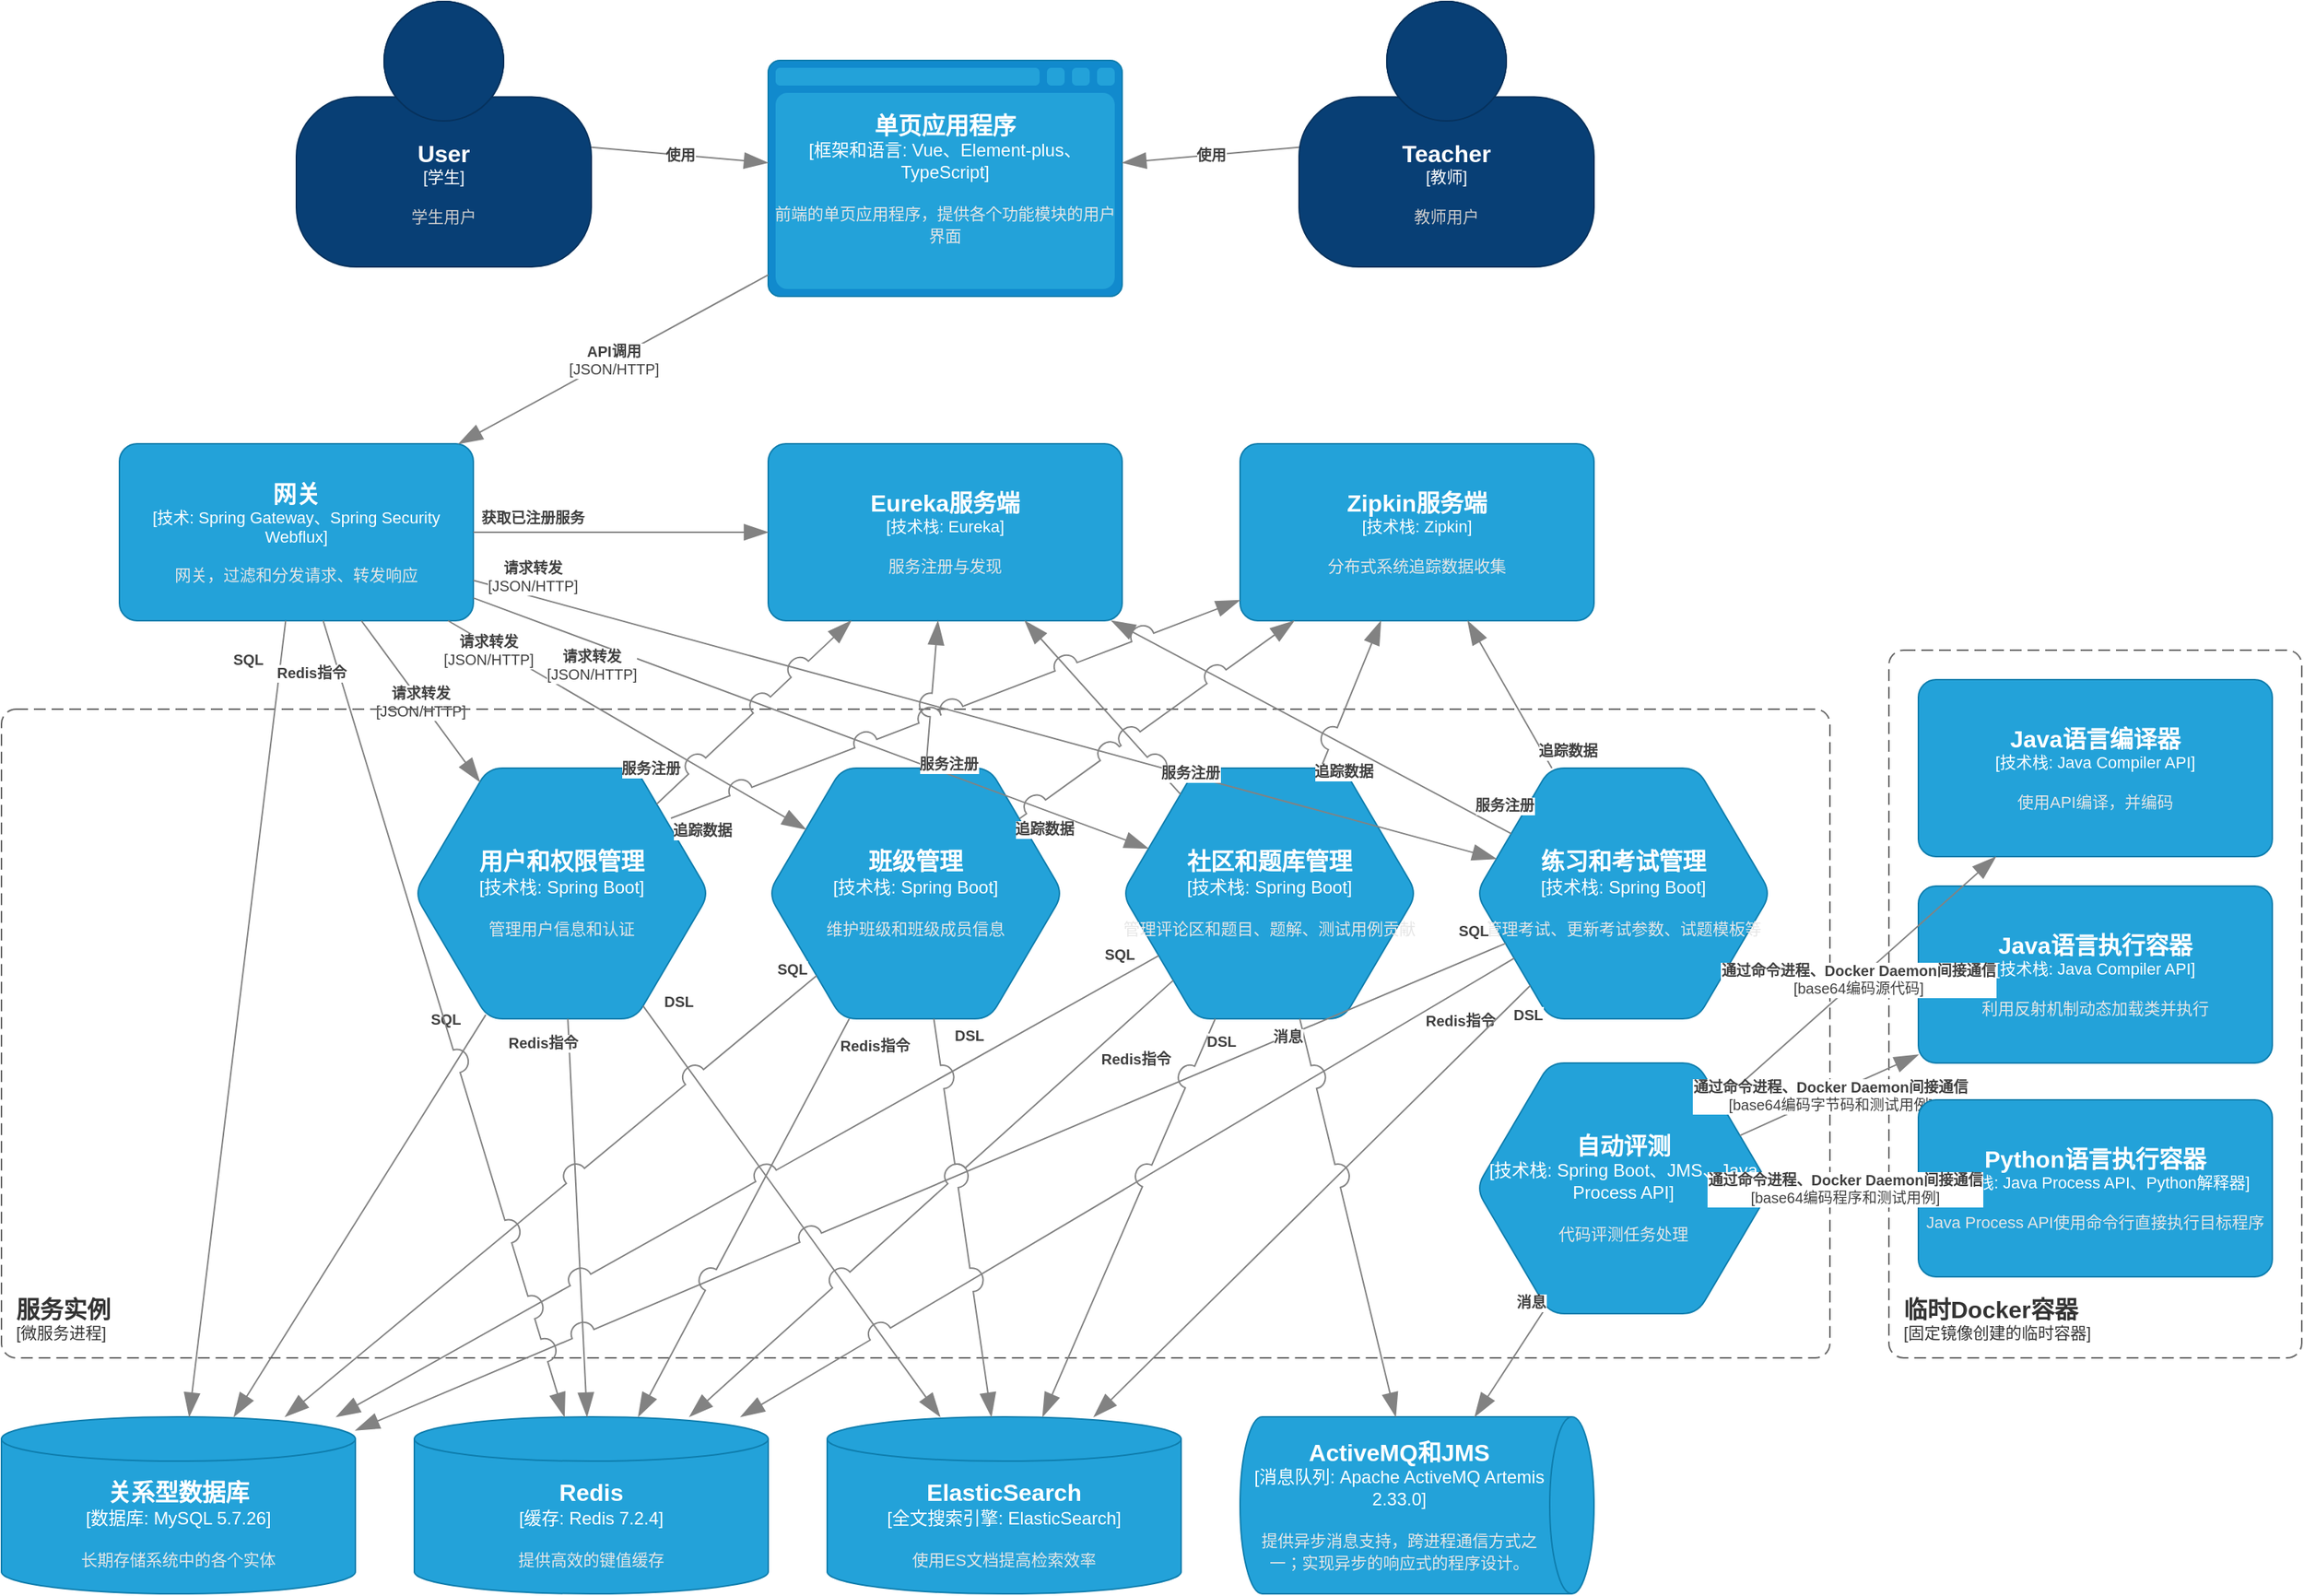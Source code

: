 <mxfile version="24.4.4" type="github" pages="7">
  <diagram id="D-JO7kzNSzDDtcfeJt4W" name="系统架构图">
    <mxGraphModel dx="1400" dy="831" grid="1" gridSize="10" guides="1" tooltips="1" connect="1" arrows="1" fold="1" page="1" pageScale="1" pageWidth="827" pageHeight="1169" math="0" shadow="0">
      <root>
        <mxCell id="0" />
        <mxCell id="1" parent="0" />
        <object placeholders="1" c4Name="User" c4Type="学生" c4Description="学生用户" label="&lt;font style=&quot;font-size: 16px&quot;&gt;&lt;b&gt;%c4Name%&lt;/b&gt;&lt;/font&gt;&lt;div&gt;[%c4Type%]&lt;/div&gt;&lt;br&gt;&lt;div&gt;&lt;font style=&quot;font-size: 11px&quot;&gt;&lt;font color=&quot;#cccccc&quot;&gt;%c4Description%&lt;/font&gt;&lt;/div&gt;" id="kwe7duZjqKfXKdDs_6ZL-1">
          <mxCell style="html=1;fontSize=11;dashed=0;whiteSpace=wrap;fillColor=#083F75;strokeColor=#06315C;fontColor=#ffffff;shape=mxgraph.c4.person2;align=center;metaEdit=1;points=[[0.5,0,0],[1,0.5,0],[1,0.75,0],[0.75,1,0],[0.5,1,0],[0.25,1,0],[0,0.75,0],[0,0.5,0]];resizable=0;" vertex="1" parent="1">
            <mxGeometry x="200" width="200" height="180" as="geometry" />
          </mxCell>
        </object>
        <object placeholders="1" c4Name="单页应用程序" c4Type="框架和语言" c4Technology="Vue、Element-plus、TypeScript" c4Description="前端的单页应用程序，提供各个功能模块的用户界面" label="&lt;font style=&quot;font-size: 16px&quot;&gt;&lt;b&gt;%c4Name%&lt;/b&gt;&lt;/font&gt;&lt;div&gt;[%c4Type%:&amp;nbsp;%c4Technology%]&lt;/div&gt;&lt;br&gt;&lt;div&gt;&lt;font style=&quot;font-size: 11px&quot;&gt;&lt;font color=&quot;#E6E6E6&quot;&gt;%c4Description%&lt;/font&gt;&lt;/div&gt;" id="kwe7duZjqKfXKdDs_6ZL-2">
          <mxCell style="shape=mxgraph.c4.webBrowserContainer2;whiteSpace=wrap;html=1;boundedLbl=1;rounded=0;labelBackgroundColor=none;strokeColor=#118ACD;fillColor=#23A2D9;strokeColor=#118ACD;strokeColor2=#0E7DAD;fontSize=12;fontColor=#ffffff;align=center;metaEdit=1;points=[[0.5,0,0],[1,0.25,0],[1,0.5,0],[1,0.75,0],[0.5,1,0],[0,0.75,0],[0,0.5,0],[0,0.25,0]];resizable=0;" vertex="1" parent="1">
            <mxGeometry x="520" y="40" width="240" height="160" as="geometry" />
          </mxCell>
        </object>
        <object placeholders="1" c4Name="关系型数据库" c4Type="数据库" c4Technology="MySQL 5.7.26" c4Description="长期存储系统中的各个实体" label="&lt;font style=&quot;font-size: 16px&quot;&gt;&lt;b&gt;%c4Name%&lt;/b&gt;&lt;/font&gt;&lt;div&gt;[%c4Type%:&amp;nbsp;%c4Technology%]&lt;/div&gt;&lt;br&gt;&lt;div&gt;&lt;font style=&quot;font-size: 11px&quot;&gt;&lt;font color=&quot;#E6E6E6&quot;&gt;%c4Description%&lt;/font&gt;&lt;/div&gt;" id="kwe7duZjqKfXKdDs_6ZL-3">
          <mxCell style="shape=cylinder3;size=15;whiteSpace=wrap;html=1;boundedLbl=1;rounded=0;labelBackgroundColor=none;fillColor=#23A2D9;fontSize=12;fontColor=#ffffff;align=center;strokeColor=#0E7DAD;metaEdit=1;points=[[0.5,0,0],[1,0.25,0],[1,0.5,0],[1,0.75,0],[0.5,1,0],[0,0.75,0],[0,0.5,0],[0,0.25,0]];resizable=0;" vertex="1" parent="1">
            <mxGeometry y="960" width="240" height="120" as="geometry" />
          </mxCell>
        </object>
        <object placeholders="1" c4Name="Redis" c4Type="缓存" c4Technology="Redis 7.2.4" c4Description="提供高效的键值缓存" label="&lt;font style=&quot;font-size: 16px&quot;&gt;&lt;b&gt;%c4Name%&lt;/b&gt;&lt;/font&gt;&lt;div&gt;[%c4Type%:&amp;nbsp;%c4Technology%]&lt;/div&gt;&lt;br&gt;&lt;div&gt;&lt;font style=&quot;font-size: 11px&quot;&gt;&lt;font color=&quot;#E6E6E6&quot;&gt;%c4Description%&lt;/font&gt;&lt;/div&gt;" id="kwe7duZjqKfXKdDs_6ZL-4">
          <mxCell style="shape=cylinder3;size=15;whiteSpace=wrap;html=1;boundedLbl=1;rounded=0;labelBackgroundColor=none;fillColor=#23A2D9;fontSize=12;fontColor=#ffffff;align=center;strokeColor=#0E7DAD;metaEdit=1;points=[[0.5,0,0],[1,0.25,0],[1,0.5,0],[1,0.75,0],[0.5,1,0],[0,0.75,0],[0,0.5,0],[0,0.25,0]];resizable=0;" vertex="1" parent="1">
            <mxGeometry x="280" y="960" width="240" height="120" as="geometry" />
          </mxCell>
        </object>
        <object placeholders="1" c4Name="ActiveMQ和JMS" c4Type="消息队列" c4Technology="Apache ActiveMQ Artemis 2.33.0" c4Description="提供异步消息支持，跨进程通信方式之一；实现异步的响应式的程序设计。" label="&lt;font style=&quot;font-size: 16px&quot;&gt;&lt;b&gt;%c4Name%&lt;/b&gt;&lt;/font&gt;&lt;div&gt;[%c4Type%:&amp;nbsp;%c4Technology%]&lt;/div&gt;&lt;br&gt;&lt;div&gt;&lt;font style=&quot;font-size: 11px&quot;&gt;&lt;font color=&quot;#E6E6E6&quot;&gt;%c4Description%&lt;/font&gt;&lt;/div&gt;" id="kwe7duZjqKfXKdDs_6ZL-5">
          <mxCell style="shape=cylinder3;size=15;direction=south;whiteSpace=wrap;html=1;boundedLbl=1;rounded=0;labelBackgroundColor=none;fillColor=#23A2D9;fontSize=12;fontColor=#ffffff;align=center;strokeColor=#0E7DAD;metaEdit=1;points=[[0.5,0,0],[1,0.25,0],[1,0.5,0],[1,0.75,0],[0.5,1,0],[0,0.75,0],[0,0.5,0],[0,0.25,0]];resizable=0;" vertex="1" parent="1">
            <mxGeometry x="840" y="960" width="240" height="120" as="geometry" />
          </mxCell>
        </object>
        <object placeholders="1" c4Name="ElasticSearch" c4Type="全文搜索引擎" c4Technology="ElasticSearch" c4Description="使用ES文档提高检索效率" label="&lt;font style=&quot;font-size: 16px&quot;&gt;&lt;b&gt;%c4Name%&lt;/b&gt;&lt;/font&gt;&lt;div&gt;[%c4Type%:&amp;nbsp;%c4Technology%]&lt;/div&gt;&lt;br&gt;&lt;div&gt;&lt;font style=&quot;font-size: 11px&quot;&gt;&lt;font color=&quot;#E6E6E6&quot;&gt;%c4Description%&lt;/font&gt;&lt;/div&gt;" id="kwe7duZjqKfXKdDs_6ZL-6">
          <mxCell style="shape=cylinder3;size=15;whiteSpace=wrap;html=1;boundedLbl=1;rounded=0;labelBackgroundColor=none;fillColor=#23A2D9;fontSize=12;fontColor=#ffffff;align=center;strokeColor=#0E7DAD;metaEdit=1;points=[[0.5,0,0],[1,0.25,0],[1,0.5,0],[1,0.75,0],[0.5,1,0],[0,0.75,0],[0,0.5,0],[0,0.25,0]];resizable=0;" vertex="1" parent="1">
            <mxGeometry x="560" y="960" width="240" height="120" as="geometry" />
          </mxCell>
        </object>
        <object placeholders="1" c4Name="网关" c4Type="技术" c4Technology="Spring Gateway、Spring Security Webflux" c4Description="网关，过滤和分发请求、转发响应" label="&lt;font style=&quot;font-size: 16px&quot;&gt;&lt;b&gt;%c4Name%&lt;/b&gt;&lt;/font&gt;&lt;div&gt;[%c4Type%: %c4Technology%]&lt;/div&gt;&lt;br&gt;&lt;div&gt;&lt;font style=&quot;font-size: 11px&quot;&gt;&lt;font color=&quot;#E6E6E6&quot;&gt;%c4Description%&lt;/font&gt;&lt;/div&gt;" id="kwe7duZjqKfXKdDs_6ZL-7">
          <mxCell style="rounded=1;whiteSpace=wrap;html=1;fontSize=11;labelBackgroundColor=none;fillColor=#23A2D9;fontColor=#ffffff;align=center;arcSize=10;strokeColor=#0E7DAD;metaEdit=1;resizable=0;points=[[0.25,0,0],[0.5,0,0],[0.75,0,0],[1,0.25,0],[1,0.5,0],[1,0.75,0],[0.75,1,0],[0.5,1,0],[0.25,1,0],[0,0.75,0],[0,0.5,0],[0,0.25,0]];" vertex="1" parent="1">
            <mxGeometry x="80" y="300" width="240" height="120" as="geometry" />
          </mxCell>
        </object>
        <object placeholders="1" c4Name="用户和权限管理" c4Type="技术栈" c4Technology="Spring Boot" c4Description="管理用户信息和认证" label="&lt;font style=&quot;font-size: 16px&quot;&gt;&lt;b&gt;%c4Name%&lt;/b&gt;&lt;/font&gt;&lt;div&gt;[%c4Type%:&amp;nbsp;%c4Technology%]&lt;/div&gt;&lt;br&gt;&lt;div&gt;&lt;font style=&quot;font-size: 11px&quot;&gt;&lt;font color=&quot;#E6E6E6&quot;&gt;%c4Description%&lt;/font&gt;&lt;/div&gt;" id="kwe7duZjqKfXKdDs_6ZL-8">
          <mxCell style="shape=hexagon;size=50;perimeter=hexagonPerimeter2;whiteSpace=wrap;html=1;fixedSize=1;rounded=1;labelBackgroundColor=none;fillColor=#23A2D9;fontSize=12;fontColor=#ffffff;align=center;strokeColor=#0E7DAD;metaEdit=1;points=[[0.5,0,0],[1,0.25,0],[1,0.5,0],[1,0.75,0],[0.5,1,0],[0,0.75,0],[0,0.5,0],[0,0.25,0]];resizable=0;" vertex="1" parent="1">
            <mxGeometry x="280" y="520" width="200" height="170" as="geometry" />
          </mxCell>
        </object>
        <object placeholders="1" c4Type="Relationship" c4Description="使用" label="&lt;div style=&quot;text-align: left&quot;&gt;&lt;div style=&quot;text-align: center&quot;&gt;&lt;b&gt;%c4Description%&lt;/b&gt;&lt;/div&gt;" id="kwe7duZjqKfXKdDs_6ZL-9">
          <mxCell style="endArrow=blockThin;html=1;fontSize=10;fontColor=#404040;strokeWidth=1;endFill=1;strokeColor=#828282;elbow=vertical;metaEdit=1;endSize=14;startSize=14;jumpStyle=arc;jumpSize=16;rounded=0;" edge="1" parent="1" source="kwe7duZjqKfXKdDs_6ZL-1" target="kwe7duZjqKfXKdDs_6ZL-2">
            <mxGeometry width="240" relative="1" as="geometry">
              <mxPoint x="340" y="30" as="sourcePoint" />
              <mxPoint x="580" y="30" as="targetPoint" />
            </mxGeometry>
          </mxCell>
        </object>
        <object placeholders="1" c4Type="Relationship" c4Technology="JSON/HTTP" c4Description="API调用" label="&lt;div style=&quot;text-align: left&quot;&gt;&lt;div style=&quot;text-align: center&quot;&gt;&lt;b&gt;%c4Description%&lt;/b&gt;&lt;/div&gt;&lt;div style=&quot;text-align: center&quot;&gt;[%c4Technology%]&lt;/div&gt;&lt;/div&gt;" id="kwe7duZjqKfXKdDs_6ZL-10">
          <mxCell style="endArrow=blockThin;html=1;fontSize=10;fontColor=#404040;strokeWidth=1;endFill=1;strokeColor=#828282;elbow=vertical;metaEdit=1;endSize=14;startSize=14;jumpStyle=arc;jumpSize=16;rounded=0;" edge="1" parent="1" source="kwe7duZjqKfXKdDs_6ZL-2" target="kwe7duZjqKfXKdDs_6ZL-7">
            <mxGeometry width="240" relative="1" as="geometry">
              <mxPoint x="430" y="140" as="sourcePoint" />
              <mxPoint x="670" y="140" as="targetPoint" />
            </mxGeometry>
          </mxCell>
        </object>
        <object placeholders="1" c4Type="Relationship" c4Technology="JSON/HTTP" c4Description="请求转发" label="&lt;div style=&quot;text-align: left&quot;&gt;&lt;div style=&quot;text-align: center&quot;&gt;&lt;b&gt;%c4Description%&lt;/b&gt;&lt;/div&gt;&lt;div style=&quot;text-align: center&quot;&gt;[%c4Technology%]&lt;/div&gt;&lt;/div&gt;" id="kwe7duZjqKfXKdDs_6ZL-11">
          <mxCell style="endArrow=blockThin;html=1;fontSize=10;fontColor=#404040;strokeWidth=1;endFill=1;strokeColor=#828282;elbow=vertical;metaEdit=1;endSize=14;startSize=14;jumpStyle=arc;jumpSize=16;rounded=0;" edge="1" parent="1" source="kwe7duZjqKfXKdDs_6ZL-7" target="kwe7duZjqKfXKdDs_6ZL-8">
            <mxGeometry width="240" relative="1" as="geometry">
              <mxPoint x="250" y="250" as="sourcePoint" />
              <mxPoint x="440" y="340" as="targetPoint" />
            </mxGeometry>
          </mxCell>
        </object>
        <object placeholders="1" c4Type="Relationship" c4Description="SQL" label="&lt;div style=&quot;text-align: left&quot;&gt;&lt;div style=&quot;text-align: center&quot;&gt;&lt;b&gt;%c4Description%&lt;/b&gt;&lt;/div&gt;" id="kwe7duZjqKfXKdDs_6ZL-13">
          <mxCell style="endArrow=blockThin;html=1;fontSize=10;fontColor=#404040;strokeWidth=1;endFill=1;strokeColor=#828282;elbow=vertical;metaEdit=1;endSize=14;startSize=14;jumpStyle=arc;jumpSize=16;rounded=0;" edge="1" parent="1" source="kwe7duZjqKfXKdDs_6ZL-8" target="kwe7duZjqKfXKdDs_6ZL-3">
            <mxGeometry x="-0.895" y="-22" width="240" relative="1" as="geometry">
              <mxPoint x="140" y="680" as="sourcePoint" />
              <mxPoint x="530" y="490" as="targetPoint" />
              <mxPoint as="offset" />
            </mxGeometry>
          </mxCell>
        </object>
        <object placeholders="1" c4Type="Relationship" c4Description="Redis指令" label="&lt;div style=&quot;text-align: left&quot;&gt;&lt;div style=&quot;text-align: center&quot;&gt;&lt;b&gt;%c4Description%&lt;/b&gt;&lt;/div&gt;" id="kwe7duZjqKfXKdDs_6ZL-14">
          <mxCell style="endArrow=blockThin;html=1;fontSize=10;fontColor=#404040;strokeWidth=1;endFill=1;strokeColor=#828282;elbow=vertical;metaEdit=1;endSize=14;startSize=14;jumpStyle=arc;jumpSize=16;rounded=0;" edge="1" parent="1" source="kwe7duZjqKfXKdDs_6ZL-8" target="kwe7duZjqKfXKdDs_6ZL-4">
            <mxGeometry x="-0.889" y="-18" width="240" relative="1" as="geometry">
              <mxPoint x="400" y="680" as="sourcePoint" />
              <mxPoint x="136" y="610" as="targetPoint" />
              <mxPoint as="offset" />
            </mxGeometry>
          </mxCell>
        </object>
        <object placeholders="1" c4Name="服务实例" c4Type="SystemScopeBoundary" c4Application="微服务进程" label="&lt;font style=&quot;font-size: 16px&quot;&gt;&lt;b&gt;&lt;div style=&quot;text-align: left&quot;&gt;%c4Name%&lt;/div&gt;&lt;/b&gt;&lt;/font&gt;&lt;div style=&quot;text-align: left&quot;&gt;[%c4Application%]&lt;/div&gt;" id="kwe7duZjqKfXKdDs_6ZL-15">
          <mxCell style="rounded=1;fontSize=11;whiteSpace=wrap;html=1;dashed=1;arcSize=20;fillColor=none;strokeColor=#666666;fontColor=#333333;labelBackgroundColor=none;align=left;verticalAlign=bottom;labelBorderColor=none;spacingTop=0;spacing=10;dashPattern=8 4;metaEdit=1;rotatable=0;perimeter=rectanglePerimeter;noLabel=0;labelPadding=0;allowArrows=0;connectable=0;expand=0;recursiveResize=0;editable=1;pointerEvents=0;absoluteArcSize=1;points=[[0.25,0,0],[0.5,0,0],[0.75,0,0],[1,0.25,0],[1,0.5,0],[1,0.75,0],[0.75,1,0],[0.5,1,0],[0.25,1,0],[0,0.75,0],[0,0.5,0],[0,0.25,0]];" vertex="1" parent="1">
            <mxGeometry y="480" width="1240" height="440" as="geometry" />
          </mxCell>
        </object>
        <object placeholders="1" c4Name="自动评测" c4Type="技术栈" c4Technology="Spring Boot、JMS、Java Process API" c4Description="代码评测任务处理" label="&lt;font style=&quot;font-size: 16px&quot;&gt;&lt;b&gt;%c4Name%&lt;/b&gt;&lt;/font&gt;&lt;div&gt;[%c4Type%:&amp;nbsp;%c4Technology%]&lt;/div&gt;&lt;br&gt;&lt;div&gt;&lt;font style=&quot;font-size: 11px&quot;&gt;&lt;font color=&quot;#E6E6E6&quot;&gt;%c4Description%&lt;/font&gt;&lt;/div&gt;" id="kwe7duZjqKfXKdDs_6ZL-16">
          <mxCell style="shape=hexagon;size=50;perimeter=hexagonPerimeter2;whiteSpace=wrap;html=1;fixedSize=1;rounded=1;labelBackgroundColor=none;fillColor=#23A2D9;fontSize=12;fontColor=#ffffff;align=center;strokeColor=#0E7DAD;metaEdit=1;points=[[0.5,0,0],[1,0.25,0],[1,0.5,0],[1,0.75,0],[0.5,1,0],[0,0.75,0],[0,0.5,0],[0,0.25,0]];resizable=0;" vertex="1" parent="1">
            <mxGeometry x="1000" y="720" width="200" height="170" as="geometry" />
          </mxCell>
        </object>
        <object placeholders="1" c4Name="班级管理" c4Type="技术栈" c4Technology="Spring Boot" c4Description="维护班级和班级成员信息" label="&lt;font style=&quot;font-size: 16px&quot;&gt;&lt;b&gt;%c4Name%&lt;/b&gt;&lt;/font&gt;&lt;div&gt;[%c4Type%:&amp;nbsp;%c4Technology%]&lt;/div&gt;&lt;br&gt;&lt;div&gt;&lt;font style=&quot;font-size: 11px&quot;&gt;&lt;font color=&quot;#E6E6E6&quot;&gt;%c4Description%&lt;/font&gt;&lt;/div&gt;" id="kwe7duZjqKfXKdDs_6ZL-17">
          <mxCell style="shape=hexagon;size=50;perimeter=hexagonPerimeter2;whiteSpace=wrap;html=1;fixedSize=1;rounded=1;labelBackgroundColor=none;fillColor=#23A2D9;fontSize=12;fontColor=#ffffff;align=center;strokeColor=#0E7DAD;metaEdit=1;points=[[0.5,0,0],[1,0.25,0],[1,0.5,0],[1,0.75,0],[0.5,1,0],[0,0.75,0],[0,0.5,0],[0,0.25,0]];resizable=0;" vertex="1" parent="1">
            <mxGeometry x="520" y="520" width="200" height="170" as="geometry" />
          </mxCell>
        </object>
        <object placeholders="1" c4Name="社区和题库管理" c4Type="技术栈" c4Technology="Spring Boot" c4Description="管理评论区和题目、题解、测试用例贡献" label="&lt;font style=&quot;font-size: 16px&quot;&gt;&lt;b&gt;%c4Name%&lt;/b&gt;&lt;/font&gt;&lt;div&gt;[%c4Type%:&amp;nbsp;%c4Technology%]&lt;/div&gt;&lt;br&gt;&lt;div&gt;&lt;font style=&quot;font-size: 11px&quot;&gt;&lt;font color=&quot;#E6E6E6&quot;&gt;%c4Description%&lt;/font&gt;&lt;/div&gt;" id="kwe7duZjqKfXKdDs_6ZL-18">
          <mxCell style="shape=hexagon;size=50;perimeter=hexagonPerimeter2;whiteSpace=wrap;html=1;fixedSize=1;rounded=1;labelBackgroundColor=none;fillColor=#23A2D9;fontSize=12;fontColor=#ffffff;align=center;strokeColor=#0E7DAD;metaEdit=1;points=[[0.5,0,0],[1,0.25,0],[1,0.5,0],[1,0.75,0],[0.5,1,0],[0,0.75,0],[0,0.5,0],[0,0.25,0]];resizable=0;" vertex="1" parent="1">
            <mxGeometry x="760" y="520" width="200" height="170" as="geometry" />
          </mxCell>
        </object>
        <object placeholders="1" c4Name="练习和考试管理" c4Type="技术栈" c4Technology="Spring Boot" c4Description="管理考试、更新考试参数、试题模板等" label="&lt;font style=&quot;font-size: 16px&quot;&gt;&lt;b&gt;%c4Name%&lt;/b&gt;&lt;/font&gt;&lt;div&gt;[%c4Type%:&amp;nbsp;%c4Technology%]&lt;/div&gt;&lt;br&gt;&lt;div&gt;&lt;font style=&quot;font-size: 11px&quot;&gt;&lt;font color=&quot;#E6E6E6&quot;&gt;%c4Description%&lt;/font&gt;&lt;/div&gt;" id="kwe7duZjqKfXKdDs_6ZL-19">
          <mxCell style="shape=hexagon;size=50;perimeter=hexagonPerimeter2;whiteSpace=wrap;html=1;fixedSize=1;rounded=1;labelBackgroundColor=none;fillColor=#23A2D9;fontSize=12;fontColor=#ffffff;align=center;strokeColor=#0E7DAD;metaEdit=1;points=[[0.5,0,0],[1,0.25,0],[1,0.5,0],[1,0.75,0],[0.5,1,0],[0,0.75,0],[0,0.5,0],[0,0.25,0]];resizable=0;" vertex="1" parent="1">
            <mxGeometry x="1000" y="520" width="200" height="170" as="geometry" />
          </mxCell>
        </object>
        <object placeholders="1" c4Type="Relationship" c4Description="DSL" label="&lt;div style=&quot;text-align: left&quot;&gt;&lt;div style=&quot;text-align: center&quot;&gt;&lt;b&gt;%c4Description%&lt;/b&gt;&lt;/div&gt;" id="kwe7duZjqKfXKdDs_6ZL-20">
          <mxCell style="endArrow=blockThin;html=1;fontSize=10;fontColor=#404040;strokeWidth=1;endFill=1;strokeColor=#828282;elbow=vertical;metaEdit=1;endSize=14;startSize=14;jumpStyle=arc;jumpSize=16;rounded=0;" edge="1" parent="1" source="kwe7duZjqKfXKdDs_6ZL-8" target="kwe7duZjqKfXKdDs_6ZL-6">
            <mxGeometry x="-0.935" y="21" width="240" relative="1" as="geometry">
              <mxPoint x="207" y="520" as="sourcePoint" />
              <mxPoint x="384" y="930" as="targetPoint" />
              <mxPoint as="offset" />
            </mxGeometry>
          </mxCell>
        </object>
        <object placeholders="1" c4Type="Relationship" c4Description="SQL" label="&lt;div style=&quot;text-align: left&quot;&gt;&lt;div style=&quot;text-align: center&quot;&gt;&lt;b&gt;%c4Description%&lt;/b&gt;&lt;/div&gt;" id="kwe7duZjqKfXKdDs_6ZL-22">
          <mxCell style="endArrow=blockThin;html=1;fontSize=10;fontColor=#404040;strokeWidth=1;endFill=1;strokeColor=#828282;elbow=vertical;metaEdit=1;endSize=14;startSize=14;jumpStyle=arc;jumpSize=16;rounded=0;" edge="1" parent="1" source="kwe7duZjqKfXKdDs_6ZL-17" target="kwe7duZjqKfXKdDs_6ZL-3">
            <mxGeometry x="-0.958" y="-14" width="240" relative="1" as="geometry">
              <mxPoint x="174" y="530" as="sourcePoint" />
              <mxPoint x="144" y="940" as="targetPoint" />
              <mxPoint as="offset" />
            </mxGeometry>
          </mxCell>
        </object>
        <object placeholders="1" c4Type="Relationship" c4Description="SQL" label="&lt;div style=&quot;text-align: left&quot;&gt;&lt;div style=&quot;text-align: center&quot;&gt;&lt;b&gt;%c4Description%&lt;/b&gt;&lt;/div&gt;" id="kwe7duZjqKfXKdDs_6ZL-23">
          <mxCell style="endArrow=blockThin;html=1;fontSize=10;fontColor=#404040;strokeWidth=1;endFill=1;strokeColor=#828282;elbow=vertical;metaEdit=1;endSize=14;startSize=14;jumpStyle=arc;jumpSize=16;rounded=0;" edge="1" parent="1" source="kwe7duZjqKfXKdDs_6ZL-18" target="kwe7duZjqKfXKdDs_6ZL-3">
            <mxGeometry x="-0.93" y="-14" width="240" relative="1" as="geometry">
              <mxPoint x="184" y="540" as="sourcePoint" />
              <mxPoint x="154" y="950" as="targetPoint" />
              <mxPoint as="offset" />
            </mxGeometry>
          </mxCell>
        </object>
        <object placeholders="1" c4Type="Relationship" c4Description="SQL" label="&lt;div style=&quot;text-align: left&quot;&gt;&lt;div style=&quot;text-align: center&quot;&gt;&lt;b&gt;%c4Description%&lt;/b&gt;&lt;/div&gt;" id="kwe7duZjqKfXKdDs_6ZL-24">
          <mxCell style="endArrow=blockThin;html=1;fontSize=10;fontColor=#404040;strokeWidth=1;endFill=1;strokeColor=#828282;elbow=vertical;metaEdit=1;endSize=14;startSize=14;jumpStyle=arc;jumpSize=16;rounded=0;" edge="1" parent="1" source="kwe7duZjqKfXKdDs_6ZL-19" target="kwe7duZjqKfXKdDs_6ZL-3">
            <mxGeometry x="-0.961" y="-17" width="240" relative="1" as="geometry">
              <mxPoint x="194" y="550" as="sourcePoint" />
              <mxPoint x="164" y="960" as="targetPoint" />
              <mxPoint as="offset" />
            </mxGeometry>
          </mxCell>
        </object>
        <object placeholders="1" c4Type="Relationship" c4Description="Redis指令" label="&lt;div style=&quot;text-align: left&quot;&gt;&lt;div style=&quot;text-align: center&quot;&gt;&lt;b&gt;%c4Description%&lt;/b&gt;&lt;/div&gt;" id="kwe7duZjqKfXKdDs_6ZL-26">
          <mxCell style="endArrow=blockThin;html=1;fontSize=10;fontColor=#404040;strokeWidth=1;endFill=1;strokeColor=#828282;elbow=vertical;metaEdit=1;endSize=14;startSize=14;jumpStyle=arc;jumpSize=16;rounded=0;" edge="1" parent="1" source="kwe7duZjqKfXKdDs_6ZL-17" target="kwe7duZjqKfXKdDs_6ZL-4">
            <mxGeometry x="-0.948" y="23" width="240" relative="1" as="geometry">
              <mxPoint x="217" y="530" as="sourcePoint" />
              <mxPoint x="394" y="940" as="targetPoint" />
              <mxPoint as="offset" />
            </mxGeometry>
          </mxCell>
        </object>
        <object placeholders="1" c4Type="Relationship" c4Description="Redis指令" label="&lt;div style=&quot;text-align: left&quot;&gt;&lt;div style=&quot;text-align: center&quot;&gt;&lt;b&gt;%c4Description%&lt;/b&gt;&lt;/div&gt;" id="kwe7duZjqKfXKdDs_6ZL-27">
          <mxCell style="endArrow=blockThin;html=1;fontSize=10;fontColor=#404040;strokeWidth=1;endFill=1;strokeColor=#828282;elbow=vertical;metaEdit=1;endSize=14;startSize=14;jumpStyle=arc;jumpSize=16;rounded=0;" edge="1" parent="1" source="kwe7duZjqKfXKdDs_6ZL-18" target="kwe7duZjqKfXKdDs_6ZL-4">
            <mxGeometry x="-0.754" y="22" width="240" relative="1" as="geometry">
              <mxPoint x="227" y="540" as="sourcePoint" />
              <mxPoint x="404" y="950" as="targetPoint" />
              <mxPoint as="offset" />
            </mxGeometry>
          </mxCell>
        </object>
        <object placeholders="1" c4Type="Relationship" c4Description="Redis指令" label="&lt;div style=&quot;text-align: left&quot;&gt;&lt;div style=&quot;text-align: center&quot;&gt;&lt;b&gt;%c4Description%&lt;/b&gt;&lt;/div&gt;" id="kwe7duZjqKfXKdDs_6ZL-28">
          <mxCell style="endArrow=blockThin;html=1;fontSize=10;fontColor=#404040;strokeWidth=1;endFill=1;strokeColor=#828282;elbow=vertical;metaEdit=1;endSize=14;startSize=14;jumpStyle=arc;jumpSize=16;rounded=0;" edge="1" parent="1" source="kwe7duZjqKfXKdDs_6ZL-19" target="kwe7duZjqKfXKdDs_6ZL-4">
            <mxGeometry x="-0.824" y="17" width="240" relative="1" as="geometry">
              <mxPoint x="237" y="550" as="sourcePoint" />
              <mxPoint x="414" y="960" as="targetPoint" />
              <mxPoint as="offset" />
            </mxGeometry>
          </mxCell>
        </object>
        <object placeholders="1" c4Type="Relationship" c4Description="DSL" label="&lt;div style=&quot;text-align: left&quot;&gt;&lt;div style=&quot;text-align: center&quot;&gt;&lt;b&gt;%c4Description%&lt;/b&gt;&lt;/div&gt;" id="kwe7duZjqKfXKdDs_6ZL-30">
          <mxCell style="endArrow=blockThin;html=1;fontSize=10;fontColor=#404040;strokeWidth=1;endFill=1;strokeColor=#828282;elbow=vertical;metaEdit=1;endSize=14;startSize=14;jumpStyle=arc;jumpSize=16;rounded=0;" edge="1" parent="1" source="kwe7duZjqKfXKdDs_6ZL-17" target="kwe7duZjqKfXKdDs_6ZL-6">
            <mxGeometry x="-0.895" y="22" width="240" relative="1" as="geometry">
              <mxPoint x="241" y="511" as="sourcePoint" />
              <mxPoint x="644" y="940" as="targetPoint" />
              <mxPoint as="offset" />
            </mxGeometry>
          </mxCell>
        </object>
        <object placeholders="1" c4Type="Relationship" c4Description="DSL" label="&lt;div style=&quot;text-align: left&quot;&gt;&lt;div style=&quot;text-align: center&quot;&gt;&lt;b&gt;%c4Description%&lt;/b&gt;&lt;/div&gt;" id="kwe7duZjqKfXKdDs_6ZL-31">
          <mxCell style="endArrow=blockThin;html=1;fontSize=10;fontColor=#404040;strokeWidth=1;endFill=1;strokeColor=#828282;elbow=vertical;metaEdit=1;endSize=14;startSize=14;jumpStyle=arc;jumpSize=16;rounded=0;" edge="1" parent="1" source="kwe7duZjqKfXKdDs_6ZL-18" target="kwe7duZjqKfXKdDs_6ZL-6">
            <mxGeometry x="-0.918" y="9" width="240" relative="1" as="geometry">
              <mxPoint x="251" y="521" as="sourcePoint" />
              <mxPoint x="654" y="950" as="targetPoint" />
              <mxPoint as="offset" />
            </mxGeometry>
          </mxCell>
        </object>
        <object placeholders="1" c4Type="Relationship" c4Description="DSL" label="&lt;div style=&quot;text-align: left&quot;&gt;&lt;div style=&quot;text-align: center&quot;&gt;&lt;b&gt;%c4Description%&lt;/b&gt;&lt;/div&gt;" id="kwe7duZjqKfXKdDs_6ZL-32">
          <mxCell style="endArrow=blockThin;html=1;fontSize=10;fontColor=#404040;strokeWidth=1;endFill=1;strokeColor=#828282;elbow=vertical;metaEdit=1;endSize=14;startSize=14;jumpStyle=arc;jumpSize=16;rounded=0;" edge="1" parent="1" source="kwe7duZjqKfXKdDs_6ZL-19" target="kwe7duZjqKfXKdDs_6ZL-6">
            <mxGeometry x="-0.928" y="13" width="240" relative="1" as="geometry">
              <mxPoint x="261" y="531" as="sourcePoint" />
              <mxPoint x="664" y="960" as="targetPoint" />
              <mxPoint as="offset" />
            </mxGeometry>
          </mxCell>
        </object>
        <object placeholders="1" c4Type="Relationship" c4Description="消息" label="&lt;div style=&quot;text-align: left&quot;&gt;&lt;div style=&quot;text-align: center&quot;&gt;&lt;b&gt;%c4Description%&lt;/b&gt;&lt;/div&gt;" id="kwe7duZjqKfXKdDs_6ZL-34">
          <mxCell style="endArrow=blockThin;html=1;fontSize=10;fontColor=#404040;strokeWidth=1;endFill=1;strokeColor=#828282;elbow=vertical;metaEdit=1;endSize=14;startSize=14;jumpStyle=arc;jumpSize=16;rounded=0;" edge="1" parent="1" source="kwe7duZjqKfXKdDs_6ZL-16" target="kwe7duZjqKfXKdDs_6ZL-5">
            <mxGeometry x="-0.933" y="-11" width="240" relative="1" as="geometry">
              <mxPoint x="453" y="520" as="sourcePoint" />
              <mxPoint x="660" y="930" as="targetPoint" />
              <mxPoint as="offset" />
            </mxGeometry>
          </mxCell>
        </object>
        <object placeholders="1" c4Type="Relationship" c4Technology="JSON/HTTP" c4Description="请求转发" label="&lt;div style=&quot;text-align: left&quot;&gt;&lt;div style=&quot;text-align: center&quot;&gt;&lt;b&gt;%c4Description%&lt;/b&gt;&lt;/div&gt;&lt;div style=&quot;text-align: center&quot;&gt;[%c4Technology%]&lt;/div&gt;&lt;/div&gt;" id="kwe7duZjqKfXKdDs_6ZL-36">
          <mxCell style="endArrow=blockThin;html=1;fontSize=10;fontColor=#404040;strokeWidth=1;endFill=1;strokeColor=#828282;elbow=vertical;metaEdit=1;endSize=14;startSize=14;jumpStyle=arc;jumpSize=16;rounded=0;" edge="1" parent="1" source="kwe7duZjqKfXKdDs_6ZL-7" target="kwe7duZjqKfXKdDs_6ZL-17">
            <mxGeometry x="-0.761" y="-4" width="240" relative="1" as="geometry">
              <mxPoint x="548" y="230" as="sourcePoint" />
              <mxPoint x="432" y="540" as="targetPoint" />
              <mxPoint as="offset" />
            </mxGeometry>
          </mxCell>
        </object>
        <object placeholders="1" c4Type="Relationship" c4Technology="JSON/HTTP" c4Description="请求转发" label="&lt;div style=&quot;text-align: left&quot;&gt;&lt;div style=&quot;text-align: center&quot;&gt;&lt;b&gt;%c4Description%&lt;/b&gt;&lt;/div&gt;&lt;div style=&quot;text-align: center&quot;&gt;[%c4Technology%]&lt;/div&gt;&lt;/div&gt;" id="kwe7duZjqKfXKdDs_6ZL-37">
          <mxCell style="endArrow=blockThin;html=1;fontSize=10;fontColor=#404040;strokeWidth=1;endFill=1;strokeColor=#828282;elbow=vertical;metaEdit=1;endSize=14;startSize=14;jumpStyle=arc;jumpSize=16;rounded=0;" edge="1" parent="1" source="kwe7duZjqKfXKdDs_6ZL-7" target="kwe7duZjqKfXKdDs_6ZL-18">
            <mxGeometry x="-0.628" y="-15" width="240" relative="1" as="geometry">
              <mxPoint x="558" y="240" as="sourcePoint" />
              <mxPoint x="442" y="550" as="targetPoint" />
              <mxPoint as="offset" />
            </mxGeometry>
          </mxCell>
        </object>
        <object placeholders="1" c4Type="Relationship" c4Technology="JSON/HTTP" c4Description="请求转发" label="&lt;div style=&quot;text-align: left&quot;&gt;&lt;div style=&quot;text-align: center&quot;&gt;&lt;b&gt;%c4Description%&lt;/b&gt;&lt;/div&gt;&lt;div style=&quot;text-align: center&quot;&gt;[%c4Technology%]&lt;/div&gt;&lt;/div&gt;" id="kwe7duZjqKfXKdDs_6ZL-38">
          <mxCell style="endArrow=blockThin;html=1;fontSize=10;fontColor=#404040;strokeWidth=1;endFill=1;strokeColor=#828282;elbow=vertical;metaEdit=1;endSize=14;startSize=14;jumpStyle=arc;jumpSize=16;rounded=0;" edge="1" parent="1" source="kwe7duZjqKfXKdDs_6ZL-7" target="kwe7duZjqKfXKdDs_6ZL-19">
            <mxGeometry x="-0.895" y="13" width="240" relative="1" as="geometry">
              <mxPoint x="568" y="250" as="sourcePoint" />
              <mxPoint x="452" y="560" as="targetPoint" />
              <mxPoint as="offset" />
            </mxGeometry>
          </mxCell>
        </object>
        <object placeholders="1" c4Type="Relationship" c4Description="SQL" label="&lt;div style=&quot;text-align: left&quot;&gt;&lt;div style=&quot;text-align: center&quot;&gt;&lt;b&gt;%c4Description%&lt;/b&gt;&lt;/div&gt;" id="kwe7duZjqKfXKdDs_6ZL-39">
          <mxCell style="endArrow=blockThin;html=1;fontSize=10;fontColor=#404040;strokeWidth=1;endFill=1;strokeColor=#828282;elbow=vertical;metaEdit=1;endSize=14;startSize=14;jumpStyle=arc;jumpSize=16;rounded=0;" edge="1" parent="1" source="kwe7duZjqKfXKdDs_6ZL-7" target="kwe7duZjqKfXKdDs_6ZL-3">
            <mxGeometry x="-0.895" y="-22" width="240" relative="1" as="geometry">
              <mxPoint x="330" y="763" as="sourcePoint" />
              <mxPoint x="183" y="930" as="targetPoint" />
              <mxPoint as="offset" />
            </mxGeometry>
          </mxCell>
        </object>
        <object placeholders="1" c4Type="Relationship" c4Description="Redis指令" label="&lt;div style=&quot;text-align: left&quot;&gt;&lt;div style=&quot;text-align: center&quot;&gt;&lt;b&gt;%c4Description%&lt;/b&gt;&lt;/div&gt;" id="kwe7duZjqKfXKdDs_6ZL-40">
          <mxCell style="endArrow=blockThin;html=1;fontSize=10;fontColor=#404040;strokeWidth=1;endFill=1;strokeColor=#828282;elbow=vertical;metaEdit=1;endSize=14;startSize=14;jumpStyle=arc;jumpSize=16;rounded=0;" edge="1" parent="1" source="kwe7duZjqKfXKdDs_6ZL-7" target="kwe7duZjqKfXKdDs_6ZL-4">
            <mxGeometry x="-0.889" y="-18" width="240" relative="1" as="geometry">
              <mxPoint x="396" y="780" as="sourcePoint" />
              <mxPoint x="406" y="930" as="targetPoint" />
              <mxPoint as="offset" />
            </mxGeometry>
          </mxCell>
        </object>
        <object placeholders="1" c4Type="Relationship" c4Description="消息" label="&lt;div style=&quot;text-align: left&quot;&gt;&lt;div style=&quot;text-align: center&quot;&gt;&lt;b&gt;%c4Description%&lt;/b&gt;&lt;/div&gt;" id="kwe7duZjqKfXKdDs_6ZL-42">
          <mxCell style="endArrow=blockThin;html=1;fontSize=10;fontColor=#404040;strokeWidth=1;endFill=1;strokeColor=#828282;elbow=vertical;metaEdit=1;endSize=14;startSize=14;jumpStyle=arc;jumpSize=16;rounded=0;" edge="1" parent="1" source="kwe7duZjqKfXKdDs_6ZL-18" target="kwe7duZjqKfXKdDs_6ZL-5">
            <mxGeometry x="-0.933" y="-11" width="240" relative="1" as="geometry">
              <mxPoint x="1237" y="861" as="sourcePoint" />
              <mxPoint x="1065" y="970" as="targetPoint" />
              <mxPoint as="offset" />
            </mxGeometry>
          </mxCell>
        </object>
        <object placeholders="1" c4Name="临时Docker容器" c4Type="ContainerScopeBoundary" c4Application="固定镜像创建的临时容器" label="&lt;font style=&quot;font-size: 16px&quot;&gt;&lt;b&gt;&lt;div style=&quot;text-align: left&quot;&gt;%c4Name%&lt;/div&gt;&lt;/b&gt;&lt;/font&gt;&lt;div style=&quot;text-align: left&quot;&gt;[%c4Application%]&lt;/div&gt;" id="kwe7duZjqKfXKdDs_6ZL-43">
          <mxCell style="rounded=1;fontSize=11;whiteSpace=wrap;html=1;dashed=1;arcSize=20;fillColor=none;strokeColor=#666666;fontColor=#333333;labelBackgroundColor=none;align=left;verticalAlign=bottom;labelBorderColor=none;spacingTop=0;spacing=10;dashPattern=8 4;metaEdit=1;rotatable=0;perimeter=rectanglePerimeter;noLabel=0;labelPadding=0;allowArrows=0;connectable=0;expand=0;recursiveResize=0;editable=1;pointerEvents=0;absoluteArcSize=1;points=[[0.25,0,0],[0.5,0,0],[0.75,0,0],[1,0.25,0],[1,0.5,0],[1,0.75,0],[0.75,1,0],[0.5,1,0],[0.25,1,0],[0,0.75,0],[0,0.5,0],[0,0.25,0]];" vertex="1" parent="1">
            <mxGeometry x="1280" y="440" width="280" height="480" as="geometry" />
          </mxCell>
        </object>
        <object placeholders="1" c4Name="Java语言编译器" c4Type="技术栈" c4Technology="Java Compiler API" c4Description="使用API编译，并编码" label="&lt;font style=&quot;font-size: 16px&quot;&gt;&lt;b&gt;%c4Name%&lt;/b&gt;&lt;/font&gt;&lt;div&gt;[%c4Type%: %c4Technology%]&lt;/div&gt;&lt;br&gt;&lt;div&gt;&lt;font style=&quot;font-size: 11px&quot;&gt;&lt;font color=&quot;#E6E6E6&quot;&gt;%c4Description%&lt;/font&gt;&lt;/div&gt;" id="kwe7duZjqKfXKdDs_6ZL-44">
          <mxCell style="rounded=1;whiteSpace=wrap;html=1;fontSize=11;labelBackgroundColor=none;fillColor=#23A2D9;fontColor=#ffffff;align=center;arcSize=10;strokeColor=#0E7DAD;metaEdit=1;resizable=0;points=[[0.25,0,0],[0.5,0,0],[0.75,0,0],[1,0.25,0],[1,0.5,0],[1,0.75,0],[0.75,1,0],[0.5,1,0],[0.25,1,0],[0,0.75,0],[0,0.5,0],[0,0.25,0]];" vertex="1" parent="1">
            <mxGeometry x="1300" y="460" width="240" height="120" as="geometry" />
          </mxCell>
        </object>
        <object placeholders="1" c4Name="Java语言执行容器" c4Type="技术栈" c4Technology="Java Compiler API" c4Description="利用反射机制动态加载类并执行" label="&lt;font style=&quot;font-size: 16px&quot;&gt;&lt;b&gt;%c4Name%&lt;/b&gt;&lt;/font&gt;&lt;div&gt;[%c4Type%: %c4Technology%]&lt;/div&gt;&lt;br&gt;&lt;div&gt;&lt;font style=&quot;font-size: 11px&quot;&gt;&lt;font color=&quot;#E6E6E6&quot;&gt;%c4Description%&lt;/font&gt;&lt;/div&gt;" id="kwe7duZjqKfXKdDs_6ZL-45">
          <mxCell style="rounded=1;whiteSpace=wrap;html=1;fontSize=11;labelBackgroundColor=none;fillColor=#23A2D9;fontColor=#ffffff;align=center;arcSize=10;strokeColor=#0E7DAD;metaEdit=1;resizable=0;points=[[0.25,0,0],[0.5,0,0],[0.75,0,0],[1,0.25,0],[1,0.5,0],[1,0.75,0],[0.75,1,0],[0.5,1,0],[0.25,1,0],[0,0.75,0],[0,0.5,0],[0,0.25,0]];" vertex="1" parent="1">
            <mxGeometry x="1300" y="600" width="240" height="120" as="geometry" />
          </mxCell>
        </object>
        <object placeholders="1" c4Type="Relationship" c4Technology="base64编码源代码" c4Description="通过命令进程、Docker Daemon间接通信" label="&lt;div style=&quot;text-align: left&quot;&gt;&lt;div style=&quot;text-align: center&quot;&gt;&lt;b&gt;%c4Description%&lt;/b&gt;&lt;/div&gt;&lt;div style=&quot;text-align: center&quot;&gt;[%c4Technology%]&lt;/div&gt;&lt;/div&gt;" id="kwe7duZjqKfXKdDs_6ZL-46">
          <mxCell style="endArrow=blockThin;html=1;fontSize=10;fontColor=#404040;strokeWidth=1;endFill=1;strokeColor=#828282;elbow=vertical;metaEdit=1;endSize=14;startSize=14;jumpStyle=arc;jumpSize=16;rounded=0;" edge="1" parent="1" source="kwe7duZjqKfXKdDs_6ZL-16" target="kwe7duZjqKfXKdDs_6ZL-44">
            <mxGeometry width="240" relative="1" as="geometry">
              <mxPoint x="1160" y="690" as="sourcePoint" />
              <mxPoint x="1400" y="690" as="targetPoint" />
            </mxGeometry>
          </mxCell>
        </object>
        <object placeholders="1" c4Type="Relationship" c4Technology="base64编码字节码和测试用例" c4Description="通过命令进程、Docker Daemon间接通信" label="&lt;div style=&quot;text-align: left&quot;&gt;&lt;div style=&quot;text-align: center&quot;&gt;&lt;b&gt;%c4Description%&lt;/b&gt;&lt;/div&gt;&lt;div style=&quot;text-align: center&quot;&gt;[%c4Technology%]&lt;/div&gt;&lt;/div&gt;" id="kwe7duZjqKfXKdDs_6ZL-47">
          <mxCell style="endArrow=blockThin;html=1;fontSize=10;fontColor=#404040;strokeWidth=1;endFill=1;strokeColor=#828282;elbow=vertical;metaEdit=1;endSize=14;startSize=14;jumpStyle=arc;jumpSize=16;rounded=0;" edge="1" parent="1" source="kwe7duZjqKfXKdDs_6ZL-16" target="kwe7duZjqKfXKdDs_6ZL-45">
            <mxGeometry width="240" relative="1" as="geometry">
              <mxPoint x="1179" y="762" as="sourcePoint" />
              <mxPoint x="1352" y="630" as="targetPoint" />
            </mxGeometry>
          </mxCell>
        </object>
        <object placeholders="1" c4Name="Python语言执行容器" c4Type="技术栈" c4Technology="Java Process API、Python解释器" c4Description="Java Process API使用命令行直接执行目标程序" label="&lt;font style=&quot;font-size: 16px&quot;&gt;&lt;b&gt;%c4Name%&lt;/b&gt;&lt;/font&gt;&lt;div&gt;[%c4Type%: %c4Technology%]&lt;/div&gt;&lt;br&gt;&lt;div&gt;&lt;font style=&quot;font-size: 11px&quot;&gt;&lt;font color=&quot;#E6E6E6&quot;&gt;%c4Description%&lt;/font&gt;&lt;/div&gt;" id="kwe7duZjqKfXKdDs_6ZL-48">
          <mxCell style="rounded=1;whiteSpace=wrap;html=1;fontSize=11;labelBackgroundColor=none;fillColor=#23A2D9;fontColor=#ffffff;align=center;arcSize=10;strokeColor=#0E7DAD;metaEdit=1;resizable=0;points=[[0.25,0,0],[0.5,0,0],[0.75,0,0],[1,0.25,0],[1,0.5,0],[1,0.75,0],[0.75,1,0],[0.5,1,0],[0.25,1,0],[0,0.75,0],[0,0.5,0],[0,0.25,0]];" vertex="1" parent="1">
            <mxGeometry x="1300" y="745" width="240" height="120" as="geometry" />
          </mxCell>
        </object>
        <object placeholders="1" c4Type="Relationship" c4Technology="base64编码程序和测试用例" c4Description="通过命令进程、Docker Daemon间接通信" label="&lt;div style=&quot;text-align: left&quot;&gt;&lt;div style=&quot;text-align: center&quot;&gt;&lt;b&gt;%c4Description%&lt;/b&gt;&lt;/div&gt;&lt;div style=&quot;text-align: center&quot;&gt;[%c4Technology%]&lt;/div&gt;&lt;/div&gt;" id="kwe7duZjqKfXKdDs_6ZL-49">
          <mxCell style="endArrow=blockThin;html=1;fontSize=10;fontColor=#404040;strokeWidth=1;endFill=1;strokeColor=#828282;elbow=vertical;metaEdit=1;endSize=14;startSize=14;jumpStyle=arc;jumpSize=16;rounded=0;" edge="1" parent="1" source="kwe7duZjqKfXKdDs_6ZL-16" target="kwe7duZjqKfXKdDs_6ZL-48">
            <mxGeometry width="240" relative="1" as="geometry">
              <mxPoint x="1189" y="779" as="sourcePoint" />
              <mxPoint x="1310" y="724" as="targetPoint" />
            </mxGeometry>
          </mxCell>
        </object>
        <object placeholders="1" c4Name="Teacher" c4Type="教师" c4Description="教师用户" label="&lt;font style=&quot;font-size: 16px&quot;&gt;&lt;b&gt;%c4Name%&lt;/b&gt;&lt;/font&gt;&lt;div&gt;[%c4Type%]&lt;/div&gt;&lt;br&gt;&lt;div&gt;&lt;font style=&quot;font-size: 11px&quot;&gt;&lt;font color=&quot;#cccccc&quot;&gt;%c4Description%&lt;/font&gt;&lt;/div&gt;" id="kwe7duZjqKfXKdDs_6ZL-50">
          <mxCell style="html=1;fontSize=11;dashed=0;whiteSpace=wrap;fillColor=#083F75;strokeColor=#06315C;fontColor=#ffffff;shape=mxgraph.c4.person2;align=center;metaEdit=1;points=[[0.5,0,0],[1,0.5,0],[1,0.75,0],[0.75,1,0],[0.5,1,0],[0.25,1,0],[0,0.75,0],[0,0.5,0]];resizable=0;" vertex="1" parent="1">
            <mxGeometry x="880" width="200" height="180" as="geometry" />
          </mxCell>
        </object>
        <object placeholders="1" c4Type="Relationship" c4Description="使用" label="&lt;div style=&quot;text-align: left&quot;&gt;&lt;div style=&quot;text-align: center&quot;&gt;&lt;b&gt;%c4Description%&lt;/b&gt;&lt;/div&gt;" id="kwe7duZjqKfXKdDs_6ZL-51">
          <mxCell style="endArrow=blockThin;html=1;fontSize=10;fontColor=#404040;strokeWidth=1;endFill=1;strokeColor=#828282;elbow=vertical;metaEdit=1;endSize=14;startSize=14;jumpStyle=arc;jumpSize=16;rounded=0;" edge="1" parent="1" source="kwe7duZjqKfXKdDs_6ZL-50" target="kwe7duZjqKfXKdDs_6ZL-2">
            <mxGeometry width="240" relative="1" as="geometry">
              <mxPoint x="557" y="190" as="sourcePoint" />
              <mxPoint x="609" y="290" as="targetPoint" />
            </mxGeometry>
          </mxCell>
        </object>
        <object placeholders="1" c4Name="Eureka服务端" c4Type="技术栈" c4Technology="Eureka" c4Description="服务注册与发现" label="&lt;font style=&quot;font-size: 16px&quot;&gt;&lt;b&gt;%c4Name%&lt;/b&gt;&lt;/font&gt;&lt;div&gt;[%c4Type%: %c4Technology%]&lt;/div&gt;&lt;br&gt;&lt;div&gt;&lt;font style=&quot;font-size: 11px&quot;&gt;&lt;font color=&quot;#E6E6E6&quot;&gt;%c4Description%&lt;/font&gt;&lt;/div&gt;" id="kwe7duZjqKfXKdDs_6ZL-52">
          <mxCell style="rounded=1;whiteSpace=wrap;html=1;fontSize=11;labelBackgroundColor=none;fillColor=#23A2D9;fontColor=#ffffff;align=center;arcSize=10;strokeColor=#0E7DAD;metaEdit=1;resizable=0;points=[[0.25,0,0],[0.5,0,0],[0.75,0,0],[1,0.25,0],[1,0.5,0],[1,0.75,0],[0.75,1,0],[0.5,1,0],[0.25,1,0],[0,0.75,0],[0,0.5,0],[0,0.25,0]];" vertex="1" parent="1">
            <mxGeometry x="520" y="300" width="240" height="120" as="geometry" />
          </mxCell>
        </object>
        <object placeholders="1" c4Type="Relationship" c4Description="服务注册" label="&lt;div style=&quot;text-align: left&quot;&gt;&lt;div style=&quot;text-align: center&quot;&gt;&lt;b&gt;%c4Description%&lt;/b&gt;&lt;/div&gt;" id="kwe7duZjqKfXKdDs_6ZL-53">
          <mxCell style="endArrow=blockThin;html=1;fontSize=10;fontColor=#404040;strokeWidth=1;endFill=1;strokeColor=#828282;elbow=vertical;metaEdit=1;endSize=14;startSize=14;jumpStyle=arc;jumpSize=16;rounded=0;" edge="1" parent="1" source="kwe7duZjqKfXKdDs_6ZL-8" target="kwe7duZjqKfXKdDs_6ZL-52">
            <mxGeometry x="-0.851" y="21" width="240" relative="1" as="geometry">
              <mxPoint x="850" y="360" as="sourcePoint" />
              <mxPoint x="1090" y="360" as="targetPoint" />
              <mxPoint as="offset" />
            </mxGeometry>
          </mxCell>
        </object>
        <object placeholders="1" c4Type="Relationship" c4Description="服务注册" label="&lt;div style=&quot;text-align: left&quot;&gt;&lt;div style=&quot;text-align: center&quot;&gt;&lt;b&gt;%c4Description%&lt;/b&gt;&lt;/div&gt;" id="kwe7duZjqKfXKdDs_6ZL-54">
          <mxCell style="endArrow=blockThin;html=1;fontSize=10;fontColor=#404040;strokeWidth=1;endFill=1;strokeColor=#828282;elbow=vertical;metaEdit=1;endSize=14;startSize=14;jumpStyle=arc;jumpSize=16;rounded=0;" edge="1" parent="1" source="kwe7duZjqKfXKdDs_6ZL-17" target="kwe7duZjqKfXKdDs_6ZL-52">
            <mxGeometry x="-0.917" y="-15" width="240" relative="1" as="geometry">
              <mxPoint x="454" y="554" as="sourcePoint" />
              <mxPoint x="586" y="430" as="targetPoint" />
              <mxPoint as="offset" />
            </mxGeometry>
          </mxCell>
        </object>
        <object placeholders="1" c4Type="Relationship" c4Description="服务注册" label="&lt;div style=&quot;text-align: left&quot;&gt;&lt;div style=&quot;text-align: center&quot;&gt;&lt;b&gt;%c4Description%&lt;/b&gt;&lt;/div&gt;" id="kwe7duZjqKfXKdDs_6ZL-55">
          <mxCell style="endArrow=blockThin;html=1;fontSize=10;fontColor=#404040;strokeWidth=1;endFill=1;strokeColor=#828282;elbow=vertical;metaEdit=1;endSize=14;startSize=14;jumpStyle=arc;jumpSize=16;rounded=0;" edge="1" parent="1" source="kwe7duZjqKfXKdDs_6ZL-18" target="kwe7duZjqKfXKdDs_6ZL-52">
            <mxGeometry x="-0.917" y="-15" width="240" relative="1" as="geometry">
              <mxPoint x="637" y="530" as="sourcePoint" />
              <mxPoint x="645" y="430" as="targetPoint" />
              <mxPoint as="offset" />
            </mxGeometry>
          </mxCell>
        </object>
        <object placeholders="1" c4Type="Relationship" c4Description="服务注册" label="&lt;div style=&quot;text-align: left&quot;&gt;&lt;div style=&quot;text-align: center&quot;&gt;&lt;b&gt;%c4Description%&lt;/b&gt;&lt;/div&gt;" id="kwe7duZjqKfXKdDs_6ZL-56">
          <mxCell style="endArrow=blockThin;html=1;fontSize=10;fontColor=#404040;strokeWidth=1;endFill=1;strokeColor=#828282;elbow=vertical;metaEdit=1;endSize=14;startSize=14;jumpStyle=arc;jumpSize=16;rounded=0;" edge="1" parent="1" source="kwe7duZjqKfXKdDs_6ZL-19" target="kwe7duZjqKfXKdDs_6ZL-52">
            <mxGeometry x="-0.917" y="-15" width="240" relative="1" as="geometry">
              <mxPoint x="647" y="540" as="sourcePoint" />
              <mxPoint x="655" y="440" as="targetPoint" />
              <mxPoint as="offset" />
            </mxGeometry>
          </mxCell>
        </object>
        <object placeholders="1" c4Type="Relationship" c4Description="获取已注册服务" label="&lt;div style=&quot;text-align: left&quot;&gt;&lt;div style=&quot;text-align: center&quot;&gt;&lt;b&gt;%c4Description%&lt;/b&gt;&lt;/div&gt;" id="kwe7duZjqKfXKdDs_6ZL-57">
          <mxCell style="endArrow=blockThin;html=1;fontSize=10;fontColor=#404040;strokeWidth=1;endFill=1;strokeColor=#828282;elbow=vertical;metaEdit=1;endSize=14;startSize=14;jumpStyle=arc;jumpSize=16;rounded=0;" edge="1" parent="1" source="kwe7duZjqKfXKdDs_6ZL-7" target="kwe7duZjqKfXKdDs_6ZL-52">
            <mxGeometry x="-0.6" y="10" width="240" relative="1" as="geometry">
              <mxPoint x="586" y="430" as="sourcePoint" />
              <mxPoint x="454" y="554" as="targetPoint" />
              <mxPoint as="offset" />
            </mxGeometry>
          </mxCell>
        </object>
        <object placeholders="1" c4Name="Zipkin服务端" c4Type="技术栈" c4Technology="Zipkin" c4Description="分布式系统追踪数据收集" label="&lt;font style=&quot;font-size: 16px&quot;&gt;&lt;b&gt;%c4Name%&lt;/b&gt;&lt;/font&gt;&lt;div&gt;[%c4Type%: %c4Technology%]&lt;/div&gt;&lt;br&gt;&lt;div&gt;&lt;font style=&quot;font-size: 11px&quot;&gt;&lt;font color=&quot;#E6E6E6&quot;&gt;%c4Description%&lt;/font&gt;&lt;/div&gt;" id="kwe7duZjqKfXKdDs_6ZL-58">
          <mxCell style="rounded=1;whiteSpace=wrap;html=1;fontSize=11;labelBackgroundColor=none;fillColor=#23A2D9;fontColor=#ffffff;align=center;arcSize=10;strokeColor=#0E7DAD;metaEdit=1;resizable=0;points=[[0.25,0,0],[0.5,0,0],[0.75,0,0],[1,0.25,0],[1,0.5,0],[1,0.75,0],[0.75,1,0],[0.5,1,0],[0.25,1,0],[0,0.75,0],[0,0.5,0],[0,0.25,0]];" vertex="1" parent="1">
            <mxGeometry x="840" y="300" width="240" height="120" as="geometry" />
          </mxCell>
        </object>
        <object placeholders="1" c4Type="Relationship" c4Description="追踪数据" label="&lt;div style=&quot;text-align: left&quot;&gt;&lt;div style=&quot;text-align: center&quot;&gt;&lt;b&gt;%c4Description%&lt;/b&gt;&lt;/div&gt;" id="kwe7duZjqKfXKdDs_6ZL-59">
          <mxCell style="endArrow=blockThin;html=1;fontSize=10;fontColor=#404040;strokeWidth=1;endFill=1;strokeColor=#828282;elbow=vertical;metaEdit=1;endSize=14;startSize=14;jumpStyle=arc;jumpSize=16;rounded=0;" edge="1" parent="1" target="kwe7duZjqKfXKdDs_6ZL-58">
            <mxGeometry x="-0.917" y="-15" width="240" relative="1" as="geometry">
              <mxPoint x="454" y="554" as="sourcePoint" />
              <mxPoint x="586" y="430" as="targetPoint" />
              <mxPoint as="offset" />
            </mxGeometry>
          </mxCell>
        </object>
        <object placeholders="1" c4Type="Relationship" c4Description="追踪数据" label="&lt;div style=&quot;text-align: left&quot;&gt;&lt;div style=&quot;text-align: center&quot;&gt;&lt;b&gt;%c4Description%&lt;/b&gt;&lt;/div&gt;" id="kwe7duZjqKfXKdDs_6ZL-61">
          <mxCell style="endArrow=blockThin;html=1;fontSize=10;fontColor=#404040;strokeWidth=1;endFill=1;strokeColor=#828282;elbow=vertical;metaEdit=1;endSize=14;startSize=14;jumpStyle=arc;jumpSize=16;rounded=0;" edge="1" parent="1" source="kwe7duZjqKfXKdDs_6ZL-17" target="kwe7duZjqKfXKdDs_6ZL-58">
            <mxGeometry x="-0.917" y="-15" width="240" relative="1" as="geometry">
              <mxPoint x="464" y="564" as="sourcePoint" />
              <mxPoint x="850" y="416" as="targetPoint" />
              <mxPoint as="offset" />
            </mxGeometry>
          </mxCell>
        </object>
        <object placeholders="1" c4Type="Relationship" c4Description="追踪数据" label="&lt;div style=&quot;text-align: left&quot;&gt;&lt;div style=&quot;text-align: center&quot;&gt;&lt;b&gt;%c4Description%&lt;/b&gt;&lt;/div&gt;" id="kwe7duZjqKfXKdDs_6ZL-62">
          <mxCell style="endArrow=blockThin;html=1;fontSize=10;fontColor=#404040;strokeWidth=1;endFill=1;strokeColor=#828282;elbow=vertical;metaEdit=1;endSize=14;startSize=14;jumpStyle=arc;jumpSize=16;rounded=0;" edge="1" parent="1" source="kwe7duZjqKfXKdDs_6ZL-18" target="kwe7duZjqKfXKdDs_6ZL-58">
            <mxGeometry x="-0.917" y="-15" width="240" relative="1" as="geometry">
              <mxPoint x="474" y="574" as="sourcePoint" />
              <mxPoint x="860" y="426" as="targetPoint" />
              <mxPoint as="offset" />
            </mxGeometry>
          </mxCell>
        </object>
        <object placeholders="1" c4Type="Relationship" c4Description="追踪数据" label="&lt;div style=&quot;text-align: left&quot;&gt;&lt;div style=&quot;text-align: center&quot;&gt;&lt;b&gt;%c4Description%&lt;/b&gt;&lt;/div&gt;" id="kwe7duZjqKfXKdDs_6ZL-63">
          <mxCell style="endArrow=blockThin;html=1;fontSize=10;fontColor=#404040;strokeWidth=1;endFill=1;strokeColor=#828282;elbow=vertical;metaEdit=1;endSize=14;startSize=14;jumpStyle=arc;jumpSize=16;rounded=0;" edge="1" parent="1" source="kwe7duZjqKfXKdDs_6ZL-19" target="kwe7duZjqKfXKdDs_6ZL-58">
            <mxGeometry x="-0.917" y="-15" width="240" relative="1" as="geometry">
              <mxPoint x="484" y="584" as="sourcePoint" />
              <mxPoint x="870" y="436" as="targetPoint" />
              <mxPoint as="offset" />
            </mxGeometry>
          </mxCell>
        </object>
      </root>
    </mxGraphModel>
  </diagram>
  <diagram name="网关处理请求流程" id="cdzafF7jx1D25eZVqeN5">
    <mxGraphModel dx="910" dy="540" grid="1" gridSize="10" guides="1" tooltips="1" connect="1" arrows="1" fold="1" page="1" pageScale="1" pageWidth="827" pageHeight="1169" math="0" shadow="0">
      <root>
        <mxCell id="0" />
        <mxCell id="1" parent="0" />
        <mxCell id="t-eMRrQjKUz3_rlMME7l-1" value="微服务系统" style="swimlane;childLayout=stackLayout;resizeParent=1;resizeParentMax=0;startSize=20;html=1;fontSize=13;fontFamily=宋体;align=center;fontStyle=0" parent="1" vertex="1">
          <mxGeometry width="600" height="500" as="geometry">
            <mxRectangle width="60" height="30" as="alternateBounds" />
          </mxGeometry>
        </mxCell>
        <mxCell id="t-eMRrQjKUz3_rlMME7l-2" value="单页应用" style="swimlane;startSize=20;html=1;fontSize=13;fontFamily=宋体;align=center;fontStyle=0" parent="t-eMRrQjKUz3_rlMME7l-1" vertex="1">
          <mxGeometry y="20" width="120" height="480" as="geometry" />
        </mxCell>
        <mxCell id="t-eMRrQjKUz3_rlMME7l-15" style="edgeStyle=none;curved=1;rounded=0;orthogonalLoop=1;jettySize=auto;html=1;fontSize=13;startSize=8;endSize=8;fontFamily=宋体;align=center;fontStyle=0" parent="t-eMRrQjKUz3_rlMME7l-2" source="BPzLoAOz_QPe2BqnvWK_-32" target="t-eMRrQjKUz3_rlMME7l-14" edge="1">
          <mxGeometry relative="1" as="geometry" />
        </mxCell>
        <mxCell id="BPzLoAOz_QPe2BqnvWK_-32" value="开始" style="strokeWidth=1;html=1;shape=mxgraph.flowchart.terminator;whiteSpace=wrap;fontSize=13;fontFamily=宋体;align=center;fontStyle=0" parent="t-eMRrQjKUz3_rlMME7l-2" vertex="1">
          <mxGeometry x="20" y="40" width="81" height="40" as="geometry" />
        </mxCell>
        <mxCell id="t-eMRrQjKUz3_rlMME7l-14" value="发送请求" style="shape=parallelogram;perimeter=parallelogramPerimeter;whiteSpace=wrap;html=1;fixedSize=1;size=20;fontSize=13;fontFamily=宋体;align=center;fontStyle=0" parent="t-eMRrQjKUz3_rlMME7l-2" vertex="1">
          <mxGeometry x="20" y="100" width="80" height="40" as="geometry" />
        </mxCell>
        <mxCell id="t-eMRrQjKUz3_rlMME7l-50" style="edgeStyle=none;curved=1;rounded=0;orthogonalLoop=1;jettySize=auto;html=1;fontSize=13;startSize=8;endSize=8;fontFamily=宋体;align=center;fontStyle=0" parent="t-eMRrQjKUz3_rlMME7l-2" source="t-eMRrQjKUz3_rlMME7l-23" target="t-eMRrQjKUz3_rlMME7l-48" edge="1">
          <mxGeometry relative="1" as="geometry" />
        </mxCell>
        <mxCell id="t-eMRrQjKUz3_rlMME7l-23" value="接收响应" style="shape=parallelogram;perimeter=parallelogramPerimeter;whiteSpace=wrap;html=1;fixedSize=1;size=20;fontSize=13;fontFamily=宋体;align=center;fontStyle=0" parent="t-eMRrQjKUz3_rlMME7l-2" vertex="1">
          <mxGeometry x="20" y="260" width="80" height="40" as="geometry" />
        </mxCell>
        <mxCell id="t-eMRrQjKUz3_rlMME7l-49" style="edgeStyle=none;curved=1;rounded=0;orthogonalLoop=1;jettySize=auto;html=1;fontSize=13;startSize=8;endSize=8;fontFamily=宋体;align=center;fontStyle=0" parent="t-eMRrQjKUz3_rlMME7l-2" source="t-eMRrQjKUz3_rlMME7l-46" target="t-eMRrQjKUz3_rlMME7l-48" edge="1">
          <mxGeometry relative="1" as="geometry" />
        </mxCell>
        <mxCell id="t-eMRrQjKUz3_rlMME7l-46" value="接收响应" style="shape=parallelogram;perimeter=parallelogramPerimeter;whiteSpace=wrap;html=1;fixedSize=1;size=20;fontSize=13;fontFamily=宋体;align=center;fontStyle=0" parent="t-eMRrQjKUz3_rlMME7l-2" vertex="1">
          <mxGeometry x="20" y="420" width="80" height="40" as="geometry" />
        </mxCell>
        <mxCell id="t-eMRrQjKUz3_rlMME7l-48" value="结束" style="strokeWidth=1;html=1;shape=mxgraph.flowchart.terminator;whiteSpace=wrap;fontSize=13;fontFamily=宋体;align=center;fontStyle=0" parent="t-eMRrQjKUz3_rlMME7l-2" vertex="1">
          <mxGeometry x="20" y="340" width="81" height="40" as="geometry" />
        </mxCell>
        <mxCell id="t-eMRrQjKUz3_rlMME7l-3" value="网关进程" style="swimlane;startSize=20;html=1;fontSize=13;fontFamily=宋体;align=center;fontStyle=0" parent="t-eMRrQjKUz3_rlMME7l-1" vertex="1">
          <mxGeometry x="120" y="20" width="360" height="480" as="geometry" />
        </mxCell>
        <mxCell id="t-eMRrQjKUz3_rlMME7l-22" value="N" style="edgeStyle=none;curved=1;rounded=0;orthogonalLoop=1;jettySize=auto;html=1;fontSize=13;startSize=8;endSize=8;fontFamily=宋体;align=center;fontStyle=0" parent="t-eMRrQjKUz3_rlMME7l-3" source="t-eMRrQjKUz3_rlMME7l-12" target="t-eMRrQjKUz3_rlMME7l-21" edge="1">
          <mxGeometry x="-0.2" y="-10" relative="1" as="geometry">
            <Array as="points">
              <mxPoint x="120" y="280" />
            </Array>
            <mxPoint as="offset" />
          </mxGeometry>
        </mxCell>
        <mxCell id="t-eMRrQjKUz3_rlMME7l-26" value="Y" style="edgeStyle=none;curved=1;rounded=0;orthogonalLoop=1;jettySize=auto;html=1;fontSize=13;startSize=8;endSize=8;fontFamily=宋体;align=center;fontStyle=0" parent="t-eMRrQjKUz3_rlMME7l-3" source="t-eMRrQjKUz3_rlMME7l-12" target="t-eMRrQjKUz3_rlMME7l-25" edge="1">
          <mxGeometry x="-0.2" y="10" relative="1" as="geometry">
            <mxPoint as="offset" />
          </mxGeometry>
        </mxCell>
        <mxCell id="t-eMRrQjKUz3_rlMME7l-12" value="目标存在" style="strokeWidth=1;html=1;shape=mxgraph.flowchart.decision;whiteSpace=wrap;fontSize=13;fontFamily=宋体;align=center;fontStyle=0" parent="t-eMRrQjKUz3_rlMME7l-3" vertex="1">
          <mxGeometry x="140" y="260" width="80" height="40" as="geometry" />
        </mxCell>
        <mxCell id="t-eMRrQjKUz3_rlMME7l-20" value="" style="edgeStyle=none;curved=1;rounded=0;orthogonalLoop=1;jettySize=auto;html=1;fontSize=13;startSize=8;endSize=8;fontFamily=宋体;align=center;fontStyle=0" parent="t-eMRrQjKUz3_rlMME7l-3" source="t-eMRrQjKUz3_rlMME7l-18" target="t-eMRrQjKUz3_rlMME7l-30" edge="1">
          <mxGeometry relative="1" as="geometry">
            <mxPoint x="140" y="120" as="targetPoint" />
          </mxGeometry>
        </mxCell>
        <mxCell id="t-eMRrQjKUz3_rlMME7l-18" value="接收请求" style="shape=parallelogram;perimeter=parallelogramPerimeter;whiteSpace=wrap;html=1;fixedSize=1;size=20;fontSize=13;fontFamily=宋体;align=center;fontStyle=0" parent="t-eMRrQjKUz3_rlMME7l-3" vertex="1">
          <mxGeometry x="20" y="100" width="80" height="40" as="geometry" />
        </mxCell>
        <mxCell id="t-eMRrQjKUz3_rlMME7l-21" value="503响应" style="shape=parallelogram;perimeter=parallelogramPerimeter;whiteSpace=wrap;html=1;fixedSize=1;size=20;fontSize=13;fontFamily=宋体;align=center;fontStyle=0" parent="t-eMRrQjKUz3_rlMME7l-3" vertex="1">
          <mxGeometry x="20" y="260" width="80" height="40" as="geometry" />
        </mxCell>
        <mxCell id="t-eMRrQjKUz3_rlMME7l-25" value="转发请求" style="shape=parallelogram;perimeter=parallelogramPerimeter;whiteSpace=wrap;html=1;fixedSize=1;size=20;fontSize=13;fontFamily=宋体;align=center;fontStyle=0" parent="t-eMRrQjKUz3_rlMME7l-3" vertex="1">
          <mxGeometry x="260" y="260" width="80" height="40" as="geometry" />
        </mxCell>
        <mxCell id="t-eMRrQjKUz3_rlMME7l-32" value="Y" style="edgeStyle=none;curved=1;rounded=0;orthogonalLoop=1;jettySize=auto;html=1;fontSize=13;startSize=8;endSize=8;fontFamily=宋体;align=center;fontStyle=0" parent="t-eMRrQjKUz3_rlMME7l-3" source="t-eMRrQjKUz3_rlMME7l-29" target="t-eMRrQjKUz3_rlMME7l-12" edge="1">
          <mxGeometry y="10" relative="1" as="geometry">
            <mxPoint as="offset" />
          </mxGeometry>
        </mxCell>
        <mxCell id="t-eMRrQjKUz3_rlMME7l-34" value="N" style="edgeStyle=none;curved=1;rounded=0;orthogonalLoop=1;jettySize=auto;html=1;fontSize=13;startSize=8;endSize=8;fontFamily=宋体;align=center;fontStyle=0" parent="t-eMRrQjKUz3_rlMME7l-3" source="t-eMRrQjKUz3_rlMME7l-29" target="t-eMRrQjKUz3_rlMME7l-33" edge="1">
          <mxGeometry x="-0.2" y="-10" relative="1" as="geometry">
            <mxPoint as="offset" />
          </mxGeometry>
        </mxCell>
        <mxCell id="t-eMRrQjKUz3_rlMME7l-29" value="通过" style="strokeWidth=1;html=1;shape=mxgraph.flowchart.decision;whiteSpace=wrap;fontSize=13;fontFamily=宋体;align=center;fontStyle=0" parent="t-eMRrQjKUz3_rlMME7l-3" vertex="1">
          <mxGeometry x="140" y="180" width="80" height="40" as="geometry" />
        </mxCell>
        <mxCell id="t-eMRrQjKUz3_rlMME7l-31" style="edgeStyle=none;curved=1;rounded=0;orthogonalLoop=1;jettySize=auto;html=1;fontSize=13;startSize=8;endSize=8;fontFamily=宋体;align=center;fontStyle=0" parent="t-eMRrQjKUz3_rlMME7l-3" source="t-eMRrQjKUz3_rlMME7l-30" target="t-eMRrQjKUz3_rlMME7l-29" edge="1">
          <mxGeometry relative="1" as="geometry" />
        </mxCell>
        <mxCell id="t-eMRrQjKUz3_rlMME7l-30" value="&lt;div style=&quot;font-size: 13px;&quot;&gt;前置过滤&lt;/div&gt;" style="shape=process;whiteSpace=wrap;html=1;backgroundOutline=1;fontSize=13;fontFamily=宋体;align=center;fontStyle=0" parent="t-eMRrQjKUz3_rlMME7l-3" vertex="1">
          <mxGeometry x="140" y="100" width="80" height="40" as="geometry" />
        </mxCell>
        <mxCell id="t-eMRrQjKUz3_rlMME7l-33" value="401响应" style="shape=parallelogram;perimeter=parallelogramPerimeter;whiteSpace=wrap;html=1;fixedSize=1;size=20;fontSize=13;fontFamily=宋体;align=center;fontStyle=0" parent="t-eMRrQjKUz3_rlMME7l-3" vertex="1">
          <mxGeometry x="20" y="180" width="80" height="40" as="geometry" />
        </mxCell>
        <mxCell id="t-eMRrQjKUz3_rlMME7l-43" style="edgeStyle=none;curved=1;rounded=0;orthogonalLoop=1;jettySize=auto;html=1;fontSize=13;startSize=8;endSize=8;fontFamily=宋体;align=center;fontStyle=0" parent="t-eMRrQjKUz3_rlMME7l-3" source="t-eMRrQjKUz3_rlMME7l-40" target="t-eMRrQjKUz3_rlMME7l-42" edge="1">
          <mxGeometry relative="1" as="geometry" />
        </mxCell>
        <mxCell id="t-eMRrQjKUz3_rlMME7l-40" value="接收响应" style="shape=parallelogram;perimeter=parallelogramPerimeter;whiteSpace=wrap;html=1;fixedSize=1;size=20;fontSize=13;fontFamily=宋体;align=center;fontStyle=0" parent="t-eMRrQjKUz3_rlMME7l-3" vertex="1">
          <mxGeometry x="260" y="420" width="80" height="40" as="geometry" />
        </mxCell>
        <mxCell id="t-eMRrQjKUz3_rlMME7l-45" style="edgeStyle=none;curved=1;rounded=0;orthogonalLoop=1;jettySize=auto;html=1;fontSize=13;startSize=8;endSize=8;fontFamily=宋体;align=center;fontStyle=0" parent="t-eMRrQjKUz3_rlMME7l-3" source="t-eMRrQjKUz3_rlMME7l-42" target="t-eMRrQjKUz3_rlMME7l-44" edge="1">
          <mxGeometry relative="1" as="geometry" />
        </mxCell>
        <mxCell id="t-eMRrQjKUz3_rlMME7l-42" value="&lt;div style=&quot;font-size: 13px;&quot;&gt;后置过滤&lt;/div&gt;" style="shape=process;whiteSpace=wrap;html=1;backgroundOutline=1;fontSize=13;fontFamily=宋体;align=center;fontStyle=0" parent="t-eMRrQjKUz3_rlMME7l-3" vertex="1">
          <mxGeometry x="140" y="420" width="80" height="40" as="geometry" />
        </mxCell>
        <mxCell id="t-eMRrQjKUz3_rlMME7l-44" value="转发响应" style="shape=parallelogram;perimeter=parallelogramPerimeter;whiteSpace=wrap;html=1;fixedSize=1;size=20;fontSize=13;fontFamily=宋体;align=center;fontStyle=0" parent="t-eMRrQjKUz3_rlMME7l-3" vertex="1">
          <mxGeometry x="20" y="420" width="80" height="40" as="geometry" />
        </mxCell>
        <mxCell id="t-eMRrQjKUz3_rlMME7l-4" value="服务实例" style="swimlane;startSize=20;html=1;fontSize=13;fontFamily=宋体;align=center;fontStyle=0" parent="t-eMRrQjKUz3_rlMME7l-1" vertex="1">
          <mxGeometry x="480" y="20" width="120" height="480" as="geometry" />
        </mxCell>
        <mxCell id="t-eMRrQjKUz3_rlMME7l-37" style="edgeStyle=none;curved=1;rounded=0;orthogonalLoop=1;jettySize=auto;html=1;fontSize=13;startSize=8;endSize=8;fontFamily=宋体;align=center;fontStyle=0" parent="t-eMRrQjKUz3_rlMME7l-4" source="t-eMRrQjKUz3_rlMME7l-27" target="t-eMRrQjKUz3_rlMME7l-36" edge="1">
          <mxGeometry relative="1" as="geometry" />
        </mxCell>
        <mxCell id="t-eMRrQjKUz3_rlMME7l-27" value="接收请求" style="shape=parallelogram;perimeter=parallelogramPerimeter;whiteSpace=wrap;html=1;fixedSize=1;size=20;fontSize=13;fontFamily=宋体;align=center;fontStyle=0" parent="t-eMRrQjKUz3_rlMME7l-4" vertex="1">
          <mxGeometry x="20" y="260" width="80" height="40" as="geometry" />
        </mxCell>
        <mxCell id="t-eMRrQjKUz3_rlMME7l-39" style="edgeStyle=none;curved=1;rounded=0;orthogonalLoop=1;jettySize=auto;html=1;fontSize=13;startSize=8;endSize=8;fontFamily=宋体;align=center;fontStyle=0" parent="t-eMRrQjKUz3_rlMME7l-4" source="t-eMRrQjKUz3_rlMME7l-36" target="t-eMRrQjKUz3_rlMME7l-38" edge="1">
          <mxGeometry relative="1" as="geometry" />
        </mxCell>
        <mxCell id="t-eMRrQjKUz3_rlMME7l-36" value="业务逻辑&lt;div style=&quot;font-size: 13px;&quot;&gt;&lt;/div&gt;" style="shape=process;whiteSpace=wrap;html=1;backgroundOutline=1;fontSize=13;fontFamily=宋体;align=center;fontStyle=0" parent="t-eMRrQjKUz3_rlMME7l-4" vertex="1">
          <mxGeometry x="20" y="340" width="80" height="40" as="geometry" />
        </mxCell>
        <mxCell id="t-eMRrQjKUz3_rlMME7l-38" value="发送响应" style="shape=parallelogram;perimeter=parallelogramPerimeter;whiteSpace=wrap;html=1;fixedSize=1;size=20;fontSize=13;fontFamily=宋体;align=center;fontStyle=0" parent="t-eMRrQjKUz3_rlMME7l-4" vertex="1">
          <mxGeometry x="20" y="420" width="80" height="40" as="geometry" />
        </mxCell>
        <mxCell id="t-eMRrQjKUz3_rlMME7l-19" value="" style="edgeStyle=none;curved=1;rounded=0;orthogonalLoop=1;jettySize=auto;html=1;fontSize=13;startSize=8;endSize=8;fontFamily=宋体;align=center;fontStyle=0" parent="t-eMRrQjKUz3_rlMME7l-1" source="t-eMRrQjKUz3_rlMME7l-14" target="t-eMRrQjKUz3_rlMME7l-18" edge="1">
          <mxGeometry relative="1" as="geometry" />
        </mxCell>
        <mxCell id="t-eMRrQjKUz3_rlMME7l-24" value="" style="edgeStyle=none;curved=1;rounded=0;orthogonalLoop=1;jettySize=auto;html=1;fontSize=13;startSize=8;endSize=8;fontFamily=宋体;align=center;fontStyle=0" parent="t-eMRrQjKUz3_rlMME7l-1" source="t-eMRrQjKUz3_rlMME7l-21" target="t-eMRrQjKUz3_rlMME7l-23" edge="1">
          <mxGeometry relative="1" as="geometry" />
        </mxCell>
        <mxCell id="t-eMRrQjKUz3_rlMME7l-28" value="" style="edgeStyle=none;curved=1;rounded=0;orthogonalLoop=1;jettySize=auto;html=1;fontSize=13;startSize=8;endSize=8;fontFamily=宋体;align=center;fontStyle=0" parent="t-eMRrQjKUz3_rlMME7l-1" source="t-eMRrQjKUz3_rlMME7l-25" target="t-eMRrQjKUz3_rlMME7l-27" edge="1">
          <mxGeometry relative="1" as="geometry" />
        </mxCell>
        <mxCell id="t-eMRrQjKUz3_rlMME7l-35" style="edgeStyle=orthogonalEdgeStyle;rounded=0;orthogonalLoop=1;jettySize=auto;html=1;fontSize=13;startSize=8;endSize=8;fontFamily=宋体;align=center;fontStyle=0" parent="t-eMRrQjKUz3_rlMME7l-1" source="t-eMRrQjKUz3_rlMME7l-33" target="t-eMRrQjKUz3_rlMME7l-23" edge="1">
          <mxGeometry relative="1" as="geometry" />
        </mxCell>
        <mxCell id="t-eMRrQjKUz3_rlMME7l-41" style="edgeStyle=none;curved=1;rounded=0;orthogonalLoop=1;jettySize=auto;html=1;fontSize=13;startSize=8;endSize=8;fontFamily=宋体;align=center;fontStyle=0" parent="t-eMRrQjKUz3_rlMME7l-1" source="t-eMRrQjKUz3_rlMME7l-38" target="t-eMRrQjKUz3_rlMME7l-40" edge="1">
          <mxGeometry relative="1" as="geometry" />
        </mxCell>
        <mxCell id="t-eMRrQjKUz3_rlMME7l-47" style="edgeStyle=none;curved=1;rounded=0;orthogonalLoop=1;jettySize=auto;html=1;fontSize=13;startSize=8;endSize=8;fontFamily=宋体;align=center;fontStyle=0" parent="t-eMRrQjKUz3_rlMME7l-1" source="t-eMRrQjKUz3_rlMME7l-44" target="t-eMRrQjKUz3_rlMME7l-46" edge="1">
          <mxGeometry relative="1" as="geometry" />
        </mxCell>
      </root>
    </mxGraphModel>
  </diagram>
  <diagram id="k4nt818I1M48AuNfKqAj" name="系统数据流图">
    <mxGraphModel grid="1" page="1" gridSize="10" guides="1" tooltips="1" connect="1" arrows="1" fold="1" pageScale="1" pageWidth="827" pageHeight="1169" math="0" shadow="0">
      <root>
        <mxCell id="0" />
        <mxCell id="1" parent="0" />
      </root>
    </mxGraphModel>
  </diagram>
  <diagram id="NwYpffu2cbpcjLLNDQpc" name="第 2 页">
    <mxGraphModel dx="910" dy="590" grid="1" gridSize="10" guides="1" tooltips="1" connect="1" arrows="1" fold="1" page="1" pageScale="1" pageWidth="827" pageHeight="1169" math="0" shadow="0">
      <root>
        <mxCell id="0" />
        <mxCell id="1" parent="0" />
        <mxCell id="P2KxC5C3FEjBcyEahfZr-1" style="edgeStyle=none;html=1;entryX=0.5;entryY=0;entryDx=0;entryDy=0;fontSize=11;strokeWidth=1;" parent="1" source="P2KxC5C3FEjBcyEahfZr-2" target="P2KxC5C3FEjBcyEahfZr-6" edge="1">
          <mxGeometry relative="1" as="geometry" />
        </mxCell>
        <mxCell id="P2KxC5C3FEjBcyEahfZr-2" value="Auth类初始化" style="strokeWidth=1;html=1;shape=mxgraph.flowchart.terminator;whiteSpace=wrap;fontSize=11;" parent="1" vertex="1">
          <mxGeometry x="80" y="80" width="80" height="40" as="geometry" />
        </mxCell>
        <mxCell id="P2KxC5C3FEjBcyEahfZr-3" value="N" style="edgeStyle=none;html=1;fontSize=11;strokeWidth=1;" parent="1" source="P2KxC5C3FEjBcyEahfZr-4" target="P2KxC5C3FEjBcyEahfZr-7" edge="1">
          <mxGeometry relative="1" as="geometry" />
        </mxCell>
        <mxCell id="P2KxC5C3FEjBcyEahfZr-15" value="Y" style="edgeStyle=orthogonalEdgeStyle;rounded=0;orthogonalLoop=1;jettySize=auto;html=1;entryX=0.5;entryY=0;entryDx=0;entryDy=0;fontSize=11;strokeWidth=1;" parent="1" source="P2KxC5C3FEjBcyEahfZr-4" target="P2KxC5C3FEjBcyEahfZr-10" edge="1">
          <mxGeometry relative="1" as="geometry" />
        </mxCell>
        <mxCell id="P2KxC5C3FEjBcyEahfZr-4" value="token存在" style="strokeWidth=1;html=1;shape=mxgraph.flowchart.decision;whiteSpace=wrap;fontSize=11;" parent="1" vertex="1">
          <mxGeometry x="80" y="200" width="80" height="40" as="geometry" />
        </mxCell>
        <mxCell id="P2KxC5C3FEjBcyEahfZr-5" style="edgeStyle=none;html=1;entryX=0.5;entryY=0;entryDx=0;entryDy=0;entryPerimeter=0;fontSize=11;strokeWidth=1;" parent="1" source="P2KxC5C3FEjBcyEahfZr-6" target="P2KxC5C3FEjBcyEahfZr-4" edge="1">
          <mxGeometry relative="1" as="geometry" />
        </mxCell>
        <mxCell id="P2KxC5C3FEjBcyEahfZr-6" value="读取cookies" style="shape=parallelogram;perimeter=parallelogramPerimeter;whiteSpace=wrap;html=1;fixedSize=1;fontSize=11;strokeWidth=1;" parent="1" vertex="1">
          <mxGeometry x="80" y="140" width="80" height="40" as="geometry" />
        </mxCell>
        <mxCell id="P2KxC5C3FEjBcyEahfZr-7" value="保持未登录" style="strokeWidth=1;html=1;shape=mxgraph.flowchart.terminator;whiteSpace=wrap;fontSize=11;" parent="1" vertex="1">
          <mxGeometry x="80" y="260" width="80" height="40" as="geometry" />
        </mxCell>
        <mxCell id="P2KxC5C3FEjBcyEahfZr-10" value="token登录API" style="shape=parallelogram;perimeter=parallelogramPerimeter;whiteSpace=wrap;html=1;fixedSize=1;fontSize=11;strokeWidth=1;" parent="1" vertex="1">
          <mxGeometry x="200" y="80" width="80" height="40" as="geometry" />
        </mxCell>
        <mxCell id="P2KxC5C3FEjBcyEahfZr-17" value="N" style="edgeStyle=orthogonalEdgeStyle;rounded=0;orthogonalLoop=1;jettySize=auto;html=1;fontSize=11;strokeWidth=1;" parent="1" source="P2KxC5C3FEjBcyEahfZr-12" target="P2KxC5C3FEjBcyEahfZr-16" edge="1">
          <mxGeometry relative="1" as="geometry" />
        </mxCell>
        <mxCell id="P2KxC5C3FEjBcyEahfZr-23" value="Y" style="edgeStyle=orthogonalEdgeStyle;rounded=0;orthogonalLoop=1;jettySize=auto;html=1;fontSize=11;strokeWidth=1;" parent="1" source="P2KxC5C3FEjBcyEahfZr-12" target="P2KxC5C3FEjBcyEahfZr-21" edge="1">
          <mxGeometry relative="1" as="geometry" />
        </mxCell>
        <mxCell id="P2KxC5C3FEjBcyEahfZr-12" value="登录成功" style="strokeWidth=1;html=1;shape=mxgraph.flowchart.decision;whiteSpace=wrap;fontSize=11;" parent="1" vertex="1">
          <mxGeometry x="200" y="140" width="80" height="40" as="geometry" />
        </mxCell>
        <mxCell id="P2KxC5C3FEjBcyEahfZr-13" style="edgeStyle=orthogonalEdgeStyle;rounded=0;orthogonalLoop=1;jettySize=auto;html=1;entryX=0.5;entryY=0;entryDx=0;entryDy=0;entryPerimeter=0;fontSize=11;strokeWidth=1;" parent="1" source="P2KxC5C3FEjBcyEahfZr-10" target="P2KxC5C3FEjBcyEahfZr-12" edge="1">
          <mxGeometry relative="1" as="geometry" />
        </mxCell>
        <mxCell id="P2KxC5C3FEjBcyEahfZr-18" style="edgeStyle=orthogonalEdgeStyle;rounded=0;orthogonalLoop=1;jettySize=auto;html=1;fontSize=11;strokeWidth=1;" parent="1" source="P2KxC5C3FEjBcyEahfZr-16" target="P2KxC5C3FEjBcyEahfZr-7" edge="1">
          <mxGeometry relative="1" as="geometry">
            <Array as="points">
              <mxPoint x="240" y="280" />
            </Array>
          </mxGeometry>
        </mxCell>
        <mxCell id="P2KxC5C3FEjBcyEahfZr-16" value="删除token" style="shape=parallelogram;perimeter=parallelogramPerimeter;whiteSpace=wrap;html=1;fixedSize=1;fontSize=11;strokeWidth=1;" parent="1" vertex="1">
          <mxGeometry x="200" y="200" width="80" height="40" as="geometry" />
        </mxCell>
        <mxCell id="P2KxC5C3FEjBcyEahfZr-24" style="edgeStyle=orthogonalEdgeStyle;rounded=0;orthogonalLoop=1;jettySize=auto;html=1;fontSize=11;strokeWidth=1;" parent="1" source="P2KxC5C3FEjBcyEahfZr-21" target="P2KxC5C3FEjBcyEahfZr-22" edge="1">
          <mxGeometry relative="1" as="geometry" />
        </mxCell>
        <mxCell id="P2KxC5C3FEjBcyEahfZr-21" value="获取用户信息" style="rounded=0;whiteSpace=wrap;html=1;fontSize=11;strokeWidth=1;" parent="1" vertex="1">
          <mxGeometry x="320" y="140" width="80" height="40" as="geometry" />
        </mxCell>
        <mxCell id="P2KxC5C3FEjBcyEahfZr-22" value="登录成功" style="strokeWidth=1;html=1;shape=mxgraph.flowchart.terminator;whiteSpace=wrap;fontSize=11;" parent="1" vertex="1">
          <mxGeometry x="320" y="260" width="80" height="40" as="geometry" />
        </mxCell>
        <mxCell id="P2KxC5C3FEjBcyEahfZr-25" style="edgeStyle=none;html=1;entryX=0.5;entryY=0;entryDx=0;entryDy=0;fontSize=11;strokeWidth=1;" parent="1" source="P2KxC5C3FEjBcyEahfZr-26" target="P2KxC5C3FEjBcyEahfZr-30" edge="1">
          <mxGeometry relative="1" as="geometry" />
        </mxCell>
        <mxCell id="P2KxC5C3FEjBcyEahfZr-26" value="Auth类初始化" style="strokeWidth=1;html=1;shape=mxgraph.flowchart.terminator;whiteSpace=wrap;fontSize=11;" parent="1" vertex="1">
          <mxGeometry x="80" y="80" width="80" height="40" as="geometry" />
        </mxCell>
        <mxCell id="P2KxC5C3FEjBcyEahfZr-27" style="edgeStyle=none;html=1;fontSize=11;strokeWidth=1;" parent="1" source="P2KxC5C3FEjBcyEahfZr-28" target="P2KxC5C3FEjBcyEahfZr-31" edge="1">
          <mxGeometry relative="1" as="geometry" />
        </mxCell>
        <mxCell id="P2KxC5C3FEjBcyEahfZr-28" value="token存在" style="strokeWidth=1;html=1;shape=mxgraph.flowchart.decision;whiteSpace=wrap;fontSize=11;" parent="1" vertex="1">
          <mxGeometry x="80" y="200" width="80" height="40" as="geometry" />
        </mxCell>
        <mxCell id="P2KxC5C3FEjBcyEahfZr-29" style="edgeStyle=none;html=1;entryX=0.5;entryY=0;entryDx=0;entryDy=0;entryPerimeter=0;fontSize=11;strokeWidth=1;" parent="1" source="P2KxC5C3FEjBcyEahfZr-30" target="P2KxC5C3FEjBcyEahfZr-28" edge="1">
          <mxGeometry relative="1" as="geometry" />
        </mxCell>
        <mxCell id="P2KxC5C3FEjBcyEahfZr-30" value="读取cookies" style="shape=parallelogram;perimeter=parallelogramPerimeter;whiteSpace=wrap;html=1;fixedSize=1;fontSize=11;strokeWidth=1;" parent="1" vertex="1">
          <mxGeometry x="80" y="140" width="80" height="40" as="geometry" />
        </mxCell>
        <mxCell id="P2KxC5C3FEjBcyEahfZr-31" value="保持未登录" style="strokeWidth=1;html=1;shape=mxgraph.flowchart.terminator;whiteSpace=wrap;fontSize=11;" parent="1" vertex="1">
          <mxGeometry x="80" y="260" width="80" height="40" as="geometry" />
        </mxCell>
        <mxCell id="P2KxC5C3FEjBcyEahfZr-32" style="edgeStyle=none;html=1;entryX=0.5;entryY=0;entryDx=0;entryDy=0;fontSize=11;strokeWidth=1;" parent="1" source="P2KxC5C3FEjBcyEahfZr-33" target="P2KxC5C3FEjBcyEahfZr-38" edge="1">
          <mxGeometry relative="1" as="geometry" />
        </mxCell>
        <mxCell id="P2KxC5C3FEjBcyEahfZr-33" value="Auth类初始化" style="strokeWidth=1;html=1;shape=mxgraph.flowchart.terminator;whiteSpace=wrap;fontSize=11;" parent="1" vertex="1">
          <mxGeometry x="80" y="80" width="80" height="40" as="geometry" />
        </mxCell>
        <mxCell id="P2KxC5C3FEjBcyEahfZr-34" value="N" style="edgeStyle=none;html=1;fontSize=11;strokeWidth=1;" parent="1" source="P2KxC5C3FEjBcyEahfZr-36" target="P2KxC5C3FEjBcyEahfZr-39" edge="1">
          <mxGeometry relative="1" as="geometry" />
        </mxCell>
        <mxCell id="P2KxC5C3FEjBcyEahfZr-35" value="Y" style="edgeStyle=orthogonalEdgeStyle;rounded=0;orthogonalLoop=1;jettySize=auto;html=1;entryX=0.5;entryY=0;entryDx=0;entryDy=0;fontSize=11;strokeWidth=1;" parent="1" source="P2KxC5C3FEjBcyEahfZr-36" target="P2KxC5C3FEjBcyEahfZr-40" edge="1">
          <mxGeometry relative="1" as="geometry" />
        </mxCell>
        <mxCell id="P2KxC5C3FEjBcyEahfZr-36" value="token存在" style="strokeWidth=1;html=1;shape=mxgraph.flowchart.decision;whiteSpace=wrap;fontSize=11;" parent="1" vertex="1">
          <mxGeometry x="80" y="200" width="80" height="40" as="geometry" />
        </mxCell>
        <mxCell id="P2KxC5C3FEjBcyEahfZr-37" style="edgeStyle=none;html=1;entryX=0.5;entryY=0;entryDx=0;entryDy=0;entryPerimeter=0;fontSize=11;strokeWidth=1;" parent="1" source="P2KxC5C3FEjBcyEahfZr-38" target="P2KxC5C3FEjBcyEahfZr-36" edge="1">
          <mxGeometry relative="1" as="geometry" />
        </mxCell>
        <mxCell id="P2KxC5C3FEjBcyEahfZr-38" value="读取cookies" style="shape=parallelogram;perimeter=parallelogramPerimeter;whiteSpace=wrap;html=1;fixedSize=1;fontSize=11;strokeWidth=1;" parent="1" vertex="1">
          <mxGeometry x="80" y="140" width="80" height="40" as="geometry" />
        </mxCell>
        <mxCell id="P2KxC5C3FEjBcyEahfZr-39" value="保持未登录" style="strokeWidth=1;html=1;shape=mxgraph.flowchart.terminator;whiteSpace=wrap;fontSize=11;" parent="1" vertex="1">
          <mxGeometry x="80" y="260" width="80" height="40" as="geometry" />
        </mxCell>
        <mxCell id="P2KxC5C3FEjBcyEahfZr-40" value="token登录API" style="shape=parallelogram;perimeter=parallelogramPerimeter;whiteSpace=wrap;html=1;fixedSize=1;fontSize=11;strokeWidth=1;" parent="1" vertex="1">
          <mxGeometry x="200" y="80" width="80" height="40" as="geometry" />
        </mxCell>
        <mxCell id="P2KxC5C3FEjBcyEahfZr-41" value="N" style="edgeStyle=orthogonalEdgeStyle;rounded=0;orthogonalLoop=1;jettySize=auto;html=1;fontSize=11;strokeWidth=1;" parent="1" source="P2KxC5C3FEjBcyEahfZr-43" target="P2KxC5C3FEjBcyEahfZr-46" edge="1">
          <mxGeometry relative="1" as="geometry" />
        </mxCell>
        <mxCell id="P2KxC5C3FEjBcyEahfZr-42" value="Y" style="edgeStyle=orthogonalEdgeStyle;rounded=0;orthogonalLoop=1;jettySize=auto;html=1;fontSize=11;strokeWidth=1;" parent="1" source="P2KxC5C3FEjBcyEahfZr-43" target="P2KxC5C3FEjBcyEahfZr-48" edge="1">
          <mxGeometry relative="1" as="geometry" />
        </mxCell>
        <mxCell id="P2KxC5C3FEjBcyEahfZr-43" value="登录成功" style="strokeWidth=1;html=1;shape=mxgraph.flowchart.decision;whiteSpace=wrap;fontSize=11;" parent="1" vertex="1">
          <mxGeometry x="200" y="140" width="80" height="40" as="geometry" />
        </mxCell>
        <mxCell id="P2KxC5C3FEjBcyEahfZr-44" style="edgeStyle=orthogonalEdgeStyle;rounded=0;orthogonalLoop=1;jettySize=auto;html=1;entryX=0.5;entryY=0;entryDx=0;entryDy=0;entryPerimeter=0;fontSize=11;strokeWidth=1;" parent="1" source="P2KxC5C3FEjBcyEahfZr-40" target="P2KxC5C3FEjBcyEahfZr-43" edge="1">
          <mxGeometry relative="1" as="geometry" />
        </mxCell>
        <mxCell id="P2KxC5C3FEjBcyEahfZr-45" style="edgeStyle=orthogonalEdgeStyle;rounded=0;orthogonalLoop=1;jettySize=auto;html=1;fontSize=11;strokeWidth=1;" parent="1" source="P2KxC5C3FEjBcyEahfZr-46" target="P2KxC5C3FEjBcyEahfZr-39" edge="1">
          <mxGeometry relative="1" as="geometry">
            <Array as="points">
              <mxPoint x="240" y="280" />
            </Array>
          </mxGeometry>
        </mxCell>
        <mxCell id="P2KxC5C3FEjBcyEahfZr-46" value="删除token" style="shape=parallelogram;perimeter=parallelogramPerimeter;whiteSpace=wrap;html=1;fixedSize=1;fontSize=11;strokeWidth=1;" parent="1" vertex="1">
          <mxGeometry x="200" y="200" width="80" height="40" as="geometry" />
        </mxCell>
        <mxCell id="P2KxC5C3FEjBcyEahfZr-47" style="edgeStyle=orthogonalEdgeStyle;rounded=0;orthogonalLoop=1;jettySize=auto;html=1;fontSize=11;strokeWidth=1;" parent="1" source="P2KxC5C3FEjBcyEahfZr-48" target="P2KxC5C3FEjBcyEahfZr-49" edge="1">
          <mxGeometry relative="1" as="geometry" />
        </mxCell>
        <mxCell id="P2KxC5C3FEjBcyEahfZr-48" value="获取用户信息" style="rounded=0;whiteSpace=wrap;html=1;fontSize=11;strokeWidth=1;" parent="1" vertex="1">
          <mxGeometry x="320" y="140" width="80" height="40" as="geometry" />
        </mxCell>
        <mxCell id="P2KxC5C3FEjBcyEahfZr-49" value="登录成功" style="strokeWidth=1;html=1;shape=mxgraph.flowchart.terminator;whiteSpace=wrap;fontSize=11;" parent="1" vertex="1">
          <mxGeometry x="320" y="260" width="80" height="40" as="geometry" />
        </mxCell>
        <mxCell id="P2KxC5C3FEjBcyEahfZr-50" value="（a）" style="text;html=1;align=center;verticalAlign=middle;resizable=0;points=[];autosize=1;strokeColor=none;fillColor=none;fontSize=11;strokeWidth=1;" parent="1" vertex="1">
          <mxGeometry x="215" y="305" width="50" height="30" as="geometry" />
        </mxCell>
        <mxCell id="P2KxC5C3FEjBcyEahfZr-51" style="edgeStyle=elbowEdgeStyle;html=1;fontSize=11;strokeWidth=1;" parent="1" source="P2KxC5C3FEjBcyEahfZr-52" target="P2KxC5C3FEjBcyEahfZr-54" edge="1">
          <mxGeometry relative="1" as="geometry" />
        </mxCell>
        <mxCell id="P2KxC5C3FEjBcyEahfZr-52" value="用户手动登录" style="strokeWidth=1;html=1;shape=mxgraph.flowchart.terminator;whiteSpace=wrap;fontSize=11;" parent="1" vertex="1">
          <mxGeometry x="440" y="80" width="80" height="40" as="geometry" />
        </mxCell>
        <mxCell id="P2KxC5C3FEjBcyEahfZr-53" style="edgeStyle=elbowEdgeStyle;html=1;fontSize=11;strokeWidth=1;" parent="1" source="P2KxC5C3FEjBcyEahfZr-54" target="P2KxC5C3FEjBcyEahfZr-56" edge="1">
          <mxGeometry relative="1" as="geometry" />
        </mxCell>
        <mxCell id="P2KxC5C3FEjBcyEahfZr-54" value="密码登录API" style="shape=parallelogram;perimeter=parallelogramPerimeter;whiteSpace=wrap;html=1;fixedSize=1;fontSize=11;strokeWidth=1;" parent="1" vertex="1">
          <mxGeometry x="440" y="140" width="80" height="40" as="geometry" />
        </mxCell>
        <mxCell id="P2KxC5C3FEjBcyEahfZr-55" value="Y" style="edgeStyle=elbowEdgeStyle;html=1;fontSize=11;strokeWidth=1;" parent="1" source="P2KxC5C3FEjBcyEahfZr-56" target="P2KxC5C3FEjBcyEahfZr-57" edge="1">
          <mxGeometry relative="1" as="geometry" />
        </mxCell>
        <mxCell id="P2KxC5C3FEjBcyEahfZr-59" value="N" style="edgeStyle=orthogonalEdgeStyle;rounded=0;orthogonalLoop=1;jettySize=auto;html=1;strokeWidth=1;" parent="1" source="P2KxC5C3FEjBcyEahfZr-56" target="P2KxC5C3FEjBcyEahfZr-58" edge="1">
          <mxGeometry relative="1" as="geometry" />
        </mxCell>
        <mxCell id="P2KxC5C3FEjBcyEahfZr-56" value="登录成功" style="strokeWidth=1;html=1;shape=mxgraph.flowchart.decision;whiteSpace=wrap;fontSize=11;" parent="1" vertex="1">
          <mxGeometry x="440" y="200" width="80" height="40" as="geometry" />
        </mxCell>
        <mxCell id="P2KxC5C3FEjBcyEahfZr-57" value="保存到cookies" style="strokeWidth=1;html=1;shape=mxgraph.flowchart.terminator;whiteSpace=wrap;fontSize=11;" parent="1" vertex="1">
          <mxGeometry x="440" y="260" width="80" height="40" as="geometry" />
        </mxCell>
        <mxCell id="P2KxC5C3FEjBcyEahfZr-58" value="显示错误信息" style="strokeWidth=1;html=1;shape=mxgraph.flowchart.terminator;whiteSpace=wrap;fontSize=11;" parent="1" vertex="1">
          <mxGeometry x="560" y="260" width="80" height="40" as="geometry" />
        </mxCell>
        <mxCell id="P2KxC5C3FEjBcyEahfZr-60" value="（b）" style="text;html=1;align=center;verticalAlign=middle;resizable=0;points=[];autosize=1;strokeColor=none;fillColor=none;fontSize=11;strokeWidth=1;" parent="1" vertex="1">
          <mxGeometry x="490" y="305" width="50" height="30" as="geometry" />
        </mxCell>
      </root>
    </mxGraphModel>
  </diagram>
  <diagram id="5MYeH3F_p5fjcmhYSKnP" name="第 3 页">
    <mxGraphModel dx="910" dy="590" grid="1" gridSize="10" guides="1" tooltips="1" connect="1" arrows="1" fold="1" page="1" pageScale="1" pageWidth="827" pageHeight="1169" math="0" shadow="0">
      <root>
        <mxCell id="0" />
        <mxCell id="1" parent="0" />
        <mxCell id="pa47x8bRQAgxdTEvi-tR-3" style="edgeStyle=orthogonalEdgeStyle;rounded=0;orthogonalLoop=1;jettySize=auto;html=1;" parent="1" source="pa47x8bRQAgxdTEvi-tR-1" target="pa47x8bRQAgxdTEvi-tR-2" edge="1">
          <mxGeometry relative="1" as="geometry" />
        </mxCell>
        <mxCell id="pa47x8bRQAgxdTEvi-tR-1" value="服务实例启动" style="strokeWidth=2;html=1;shape=mxgraph.flowchart.terminator;whiteSpace=wrap;" parent="1" vertex="1">
          <mxGeometry x="40" y="80" width="80" height="40" as="geometry" />
        </mxCell>
        <mxCell id="pa47x8bRQAgxdTEvi-tR-5" style="edgeStyle=orthogonalEdgeStyle;rounded=0;orthogonalLoop=1;jettySize=auto;html=1;" parent="1" source="pa47x8bRQAgxdTEvi-tR-2" target="pa47x8bRQAgxdTEvi-tR-4" edge="1">
          <mxGeometry relative="1" as="geometry" />
        </mxCell>
        <mxCell id="pa47x8bRQAgxdTEvi-tR-2" value="Spring包扫描" style="rounded=0;whiteSpace=wrap;html=1;" parent="1" vertex="1">
          <mxGeometry x="40" y="140" width="80" height="40" as="geometry" />
        </mxCell>
        <mxCell id="pa47x8bRQAgxdTEvi-tR-7" style="edgeStyle=orthogonalEdgeStyle;rounded=0;orthogonalLoop=1;jettySize=auto;html=1;" parent="1" source="pa47x8bRQAgxdTEvi-tR-4" target="pa47x8bRQAgxdTEvi-tR-6" edge="1">
          <mxGeometry relative="1" as="geometry" />
        </mxCell>
        <mxCell id="pa47x8bRQAgxdTEvi-tR-4" value="框架注解处理" style="rounded=0;whiteSpace=wrap;html=1;" parent="1" vertex="1">
          <mxGeometry x="40" y="200" width="80" height="40" as="geometry" />
        </mxCell>
        <mxCell id="pa47x8bRQAgxdTEvi-tR-9" style="edgeStyle=orthogonalEdgeStyle;rounded=0;orthogonalLoop=1;jettySize=auto;html=1;entryX=0.5;entryY=0;entryDx=0;entryDy=0;" parent="1" source="pa47x8bRQAgxdTEvi-tR-6" target="pa47x8bRQAgxdTEvi-tR-8" edge="1">
          <mxGeometry relative="1" as="geometry" />
        </mxCell>
        <mxCell id="pa47x8bRQAgxdTEvi-tR-6" value="框架Bean注册" style="rounded=0;whiteSpace=wrap;html=1;" parent="1" vertex="1">
          <mxGeometry x="40" y="260" width="80" height="40" as="geometry" />
        </mxCell>
        <mxCell id="pa47x8bRQAgxdTEvi-tR-11" style="edgeStyle=orthogonalEdgeStyle;rounded=0;orthogonalLoop=1;jettySize=auto;html=1;" parent="1" source="pa47x8bRQAgxdTEvi-tR-8" target="pa47x8bRQAgxdTEvi-tR-10" edge="1">
          <mxGeometry relative="1" as="geometry" />
        </mxCell>
        <mxCell id="pa47x8bRQAgxdTEvi-tR-8" value="读取Bean定义" style="shape=process;whiteSpace=wrap;html=1;backgroundOutline=1;" parent="1" vertex="1">
          <mxGeometry x="160" y="80" width="80" height="40" as="geometry" />
        </mxCell>
        <mxCell id="pa47x8bRQAgxdTEvi-tR-13" value="Y" style="edgeStyle=orthogonalEdgeStyle;rounded=0;orthogonalLoop=1;jettySize=auto;html=1;" parent="1" source="pa47x8bRQAgxdTEvi-tR-10" target="pa47x8bRQAgxdTEvi-tR-18" edge="1">
          <mxGeometry relative="1" as="geometry" />
        </mxCell>
        <mxCell id="pa47x8bRQAgxdTEvi-tR-15" value="N" style="edgeStyle=orthogonalEdgeStyle;rounded=0;orthogonalLoop=1;jettySize=auto;html=1;" parent="1" source="pa47x8bRQAgxdTEvi-tR-10" target="pa47x8bRQAgxdTEvi-tR-21" edge="1">
          <mxGeometry relative="1" as="geometry">
            <mxPoint x="290" y="200" as="targetPoint" />
          </mxGeometry>
        </mxCell>
        <mxCell id="pa47x8bRQAgxdTEvi-tR-10" value="可注册" style="rhombus;whiteSpace=wrap;html=1;" parent="1" vertex="1">
          <mxGeometry x="160" y="140" width="80" height="40" as="geometry" />
        </mxCell>
        <mxCell id="pa47x8bRQAgxdTEvi-tR-25" style="edgeStyle=orthogonalEdgeStyle;rounded=0;orthogonalLoop=1;jettySize=auto;html=1;" parent="1" source="pa47x8bRQAgxdTEvi-tR-18" target="pa47x8bRQAgxdTEvi-tR-22" edge="1">
          <mxGeometry relative="1" as="geometry" />
        </mxCell>
        <mxCell id="pa47x8bRQAgxdTEvi-tR-18" value="注册为Bean" style="shape=process;whiteSpace=wrap;html=1;backgroundOutline=1;" parent="1" vertex="1">
          <mxGeometry x="160" y="200" width="80" height="40" as="geometry" />
        </mxCell>
        <mxCell id="pa47x8bRQAgxdTEvi-tR-31" style="edgeStyle=orthogonalEdgeStyle;rounded=0;orthogonalLoop=1;jettySize=auto;html=1;entryX=0.5;entryY=0;entryDx=0;entryDy=0;" parent="1" source="pa47x8bRQAgxdTEvi-tR-21" target="pa47x8bRQAgxdTEvi-tR-27" edge="1">
          <mxGeometry relative="1" as="geometry" />
        </mxCell>
        <mxCell id="pa47x8bRQAgxdTEvi-tR-21" value="跳过注册" style="shape=process;whiteSpace=wrap;html=1;backgroundOutline=1;" parent="1" vertex="1">
          <mxGeometry x="250" y="200" width="80" height="40" as="geometry" />
        </mxCell>
        <mxCell id="pa47x8bRQAgxdTEvi-tR-33" style="edgeStyle=orthogonalEdgeStyle;rounded=0;orthogonalLoop=1;jettySize=auto;html=1;entryX=0.5;entryY=0;entryDx=0;entryDy=0;" parent="1" source="pa47x8bRQAgxdTEvi-tR-22" target="pa47x8bRQAgxdTEvi-tR-27" edge="1">
          <mxGeometry relative="1" as="geometry">
            <Array as="points">
              <mxPoint x="350" y="280" />
              <mxPoint x="350" y="60" />
              <mxPoint x="410" y="60" />
            </Array>
          </mxGeometry>
        </mxCell>
        <mxCell id="pa47x8bRQAgxdTEvi-tR-22" value="实例化" style="shape=process;whiteSpace=wrap;html=1;backgroundOutline=1;" parent="1" vertex="1">
          <mxGeometry x="160" y="260" width="80" height="40" as="geometry" />
        </mxCell>
        <mxCell id="pa47x8bRQAgxdTEvi-tR-36" style="edgeStyle=orthogonalEdgeStyle;rounded=0;orthogonalLoop=1;jettySize=auto;html=1;entryX=0.5;entryY=0;entryDx=0;entryDy=0;" parent="1" source="pa47x8bRQAgxdTEvi-tR-27" target="pa47x8bRQAgxdTEvi-tR-35" edge="1">
          <mxGeometry relative="1" as="geometry" />
        </mxCell>
        <mxCell id="pa47x8bRQAgxdTEvi-tR-27" value="依赖注入" style="rounded=0;whiteSpace=wrap;html=1;" parent="1" vertex="1">
          <mxGeometry x="370" y="80" width="80" height="40" as="geometry" />
        </mxCell>
        <mxCell id="pa47x8bRQAgxdTEvi-tR-38" style="edgeStyle=orthogonalEdgeStyle;rounded=0;orthogonalLoop=1;jettySize=auto;html=1;" parent="1" source="pa47x8bRQAgxdTEvi-tR-35" target="pa47x8bRQAgxdTEvi-tR-37" edge="1">
          <mxGeometry relative="1" as="geometry" />
        </mxCell>
        <mxCell id="pa47x8bRQAgxdTEvi-tR-35" value="按优先级选择&lt;div&gt;Bean&lt;/div&gt;" style="rounded=0;whiteSpace=wrap;html=1;" parent="1" vertex="1">
          <mxGeometry x="370" y="160" width="80" height="40" as="geometry" />
        </mxCell>
        <mxCell id="pa47x8bRQAgxdTEvi-tR-37" value="完成依赖注入" style="strokeWidth=2;html=1;shape=mxgraph.flowchart.terminator;whiteSpace=wrap;" parent="1" vertex="1">
          <mxGeometry x="370" y="250" width="80" height="40" as="geometry" />
        </mxCell>
      </root>
    </mxGraphModel>
  </diagram>
  <diagram id="6cZba66XL-XJZLOzfYsC" name="第 5 页">
    <mxGraphModel dx="910" dy="590" grid="1" gridSize="10" guides="1" tooltips="1" connect="1" arrows="1" fold="1" page="1" pageScale="1" pageWidth="827" pageHeight="1169" math="0" shadow="0">
      <root>
        <mxCell id="0" />
        <mxCell id="1" parent="0" />
        <mxCell id="lo46etkP5e846IquUNDZ-5" style="edgeStyle=orthogonalEdgeStyle;rounded=0;orthogonalLoop=1;jettySize=auto;html=1;strokeWidth=1;fontSize=11;" parent="1" source="lo46etkP5e846IquUNDZ-1" target="lo46etkP5e846IquUNDZ-4" edge="1">
          <mxGeometry relative="1" as="geometry" />
        </mxCell>
        <mxCell id="lo46etkP5e846IquUNDZ-1" value="从消息队列拉取" style="strokeWidth=1;html=1;shape=mxgraph.flowchart.terminator;whiteSpace=wrap;fontSize=11;" parent="1" vertex="1">
          <mxGeometry x="120" y="40" width="80" height="40" as="geometry" />
        </mxCell>
        <mxCell id="lo46etkP5e846IquUNDZ-8" style="edgeStyle=orthogonalEdgeStyle;rounded=0;orthogonalLoop=1;jettySize=auto;html=1;strokeWidth=1;fontSize=11;" parent="1" source="lo46etkP5e846IquUNDZ-4" target="lo46etkP5e846IquUNDZ-6" edge="1">
          <mxGeometry relative="1" as="geometry" />
        </mxCell>
        <mxCell id="lo46etkP5e846IquUNDZ-4" value="对源码编码" style="rounded=0;whiteSpace=wrap;html=1;strokeWidth=1;fontSize=11;" parent="1" vertex="1">
          <mxGeometry x="120" y="100" width="80" height="40" as="geometry" />
        </mxCell>
        <mxCell id="lo46etkP5e846IquUNDZ-9" style="edgeStyle=orthogonalEdgeStyle;rounded=0;orthogonalLoop=1;jettySize=auto;html=1;strokeWidth=1;fontSize=11;" parent="1" source="lo46etkP5e846IquUNDZ-6" target="lo46etkP5e846IquUNDZ-7" edge="1">
          <mxGeometry relative="1" as="geometry" />
        </mxCell>
        <mxCell id="lo46etkP5e846IquUNDZ-14" style="edgeStyle=orthogonalEdgeStyle;rounded=0;orthogonalLoop=1;jettySize=auto;html=1;entryX=0.5;entryY=0;entryDx=0;entryDy=0;strokeWidth=1;fontSize=11;" parent="1" source="lo46etkP5e846IquUNDZ-6" target="lo46etkP5e846IquUNDZ-10" edge="1">
          <mxGeometry relative="1" as="geometry" />
        </mxCell>
        <mxCell id="lo46etkP5e846IquUNDZ-6" value="启动docker容器" style="rounded=0;whiteSpace=wrap;html=1;strokeWidth=1;fontSize=11;" parent="1" vertex="1">
          <mxGeometry x="120" y="160" width="80" height="40" as="geometry" />
        </mxCell>
        <mxCell id="lo46etkP5e846IquUNDZ-13" style="edgeStyle=orthogonalEdgeStyle;rounded=0;orthogonalLoop=1;jettySize=auto;html=1;strokeWidth=1;fontSize=11;" parent="1" source="lo46etkP5e846IquUNDZ-7" target="lo46etkP5e846IquUNDZ-12" edge="1">
          <mxGeometry relative="1" as="geometry" />
        </mxCell>
        <mxCell id="lo46etkP5e846IquUNDZ-7" value="进行重定向" style="rounded=0;whiteSpace=wrap;html=1;strokeWidth=1;fontSize=11;" parent="1" vertex="1">
          <mxGeometry x="120" y="220" width="80" height="40" as="geometry" />
        </mxCell>
        <mxCell id="lo46etkP5e846IquUNDZ-17" style="edgeStyle=orthogonalEdgeStyle;rounded=0;orthogonalLoop=1;jettySize=auto;html=1;strokeWidth=1;fontSize=11;" parent="1" source="lo46etkP5e846IquUNDZ-10" target="lo46etkP5e846IquUNDZ-15" edge="1">
          <mxGeometry relative="1" as="geometry" />
        </mxCell>
        <mxCell id="lo46etkP5e846IquUNDZ-10" value="编译容器启动" style="shape=process;whiteSpace=wrap;html=1;backgroundOutline=1;strokeWidth=1;fontSize=11;" parent="1" vertex="1">
          <mxGeometry x="240" y="40" width="80" height="40" as="geometry" />
        </mxCell>
        <mxCell id="lo46etkP5e846IquUNDZ-36" style="edgeStyle=orthogonalEdgeStyle;rounded=0;orthogonalLoop=1;jettySize=auto;html=1;strokeWidth=1;fontSize=11;" parent="1" source="lo46etkP5e846IquUNDZ-12" target="lo46etkP5e846IquUNDZ-34" edge="1">
          <mxGeometry relative="1" as="geometry" />
        </mxCell>
        <mxCell id="lo46etkP5e846IquUNDZ-12" value="监听和等待输出" style="rounded=0;whiteSpace=wrap;html=1;strokeWidth=1;fontSize=11;" parent="1" vertex="1">
          <mxGeometry x="120" y="280" width="80" height="40" as="geometry" />
        </mxCell>
        <mxCell id="lo46etkP5e846IquUNDZ-18" style="edgeStyle=orthogonalEdgeStyle;rounded=0;orthogonalLoop=1;jettySize=auto;html=1;strokeWidth=1;fontSize=11;" parent="1" source="lo46etkP5e846IquUNDZ-15" edge="1">
          <mxGeometry relative="1" as="geometry">
            <mxPoint x="280.029" y="160" as="targetPoint" />
          </mxGeometry>
        </mxCell>
        <mxCell id="lo46etkP5e846IquUNDZ-15" value="读取输入流" style="shape=parallelogram;perimeter=parallelogramPerimeter;whiteSpace=wrap;html=1;fixedSize=1;strokeWidth=1;fontSize=11;" parent="1" vertex="1">
          <mxGeometry x="240" y="100" width="80" height="40" as="geometry" />
        </mxCell>
        <mxCell id="lo46etkP5e846IquUNDZ-24" style="edgeStyle=orthogonalEdgeStyle;rounded=0;orthogonalLoop=1;jettySize=auto;html=1;strokeWidth=1;fontSize=11;" parent="1" source="lo46etkP5e846IquUNDZ-22" target="lo46etkP5e846IquUNDZ-23" edge="1">
          <mxGeometry relative="1" as="geometry" />
        </mxCell>
        <mxCell id="lo46etkP5e846IquUNDZ-22" value="对源码解码" style="shape=process;whiteSpace=wrap;html=1;backgroundOutline=1;strokeWidth=1;fontSize=11;" parent="1" vertex="1">
          <mxGeometry x="240" y="160" width="80" height="40" as="geometry" />
        </mxCell>
        <mxCell id="lo46etkP5e846IquUNDZ-26" style="edgeStyle=orthogonalEdgeStyle;rounded=0;orthogonalLoop=1;jettySize=auto;html=1;entryX=0.5;entryY=0;entryDx=0;entryDy=0;strokeWidth=1;fontSize=11;" parent="1" source="lo46etkP5e846IquUNDZ-23" target="lo46etkP5e846IquUNDZ-25" edge="1">
          <mxGeometry relative="1" as="geometry" />
        </mxCell>
        <mxCell id="lo46etkP5e846IquUNDZ-23" value="进行编译" style="shape=process;whiteSpace=wrap;html=1;backgroundOutline=1;strokeWidth=1;fontSize=11;" parent="1" vertex="1">
          <mxGeometry x="240" y="220" width="80" height="40" as="geometry" />
        </mxCell>
        <mxCell id="lo46etkP5e846IquUNDZ-28" style="edgeStyle=orthogonalEdgeStyle;rounded=0;orthogonalLoop=1;jettySize=auto;html=1;entryX=0.5;entryY=0;entryDx=0;entryDy=0;strokeWidth=1;fontSize=11;" parent="1" source="lo46etkP5e846IquUNDZ-25" target="lo46etkP5e846IquUNDZ-27" edge="1">
          <mxGeometry relative="1" as="geometry" />
        </mxCell>
        <mxCell id="lo46etkP5e846IquUNDZ-25" value="字节码编码" style="shape=process;whiteSpace=wrap;html=1;backgroundOutline=1;strokeWidth=1;fontSize=11;" parent="1" vertex="1">
          <mxGeometry x="240" y="280" width="80" height="40" as="geometry" />
        </mxCell>
        <mxCell id="lo46etkP5e846IquUNDZ-27" value="发送到输出流" style="shape=parallelogram;perimeter=parallelogramPerimeter;whiteSpace=wrap;html=1;fixedSize=1;strokeWidth=1;fontSize=11;" parent="1" vertex="1">
          <mxGeometry x="240" y="340" width="80" height="40" as="geometry" />
        </mxCell>
        <mxCell id="lo46etkP5e846IquUNDZ-38" style="edgeStyle=orthogonalEdgeStyle;rounded=0;orthogonalLoop=1;jettySize=auto;html=1;entryX=0.5;entryY=0;entryDx=0;entryDy=0;strokeWidth=1;fontSize=11;" parent="1" source="lo46etkP5e846IquUNDZ-39" target="lo46etkP5e846IquUNDZ-37" edge="1">
          <mxGeometry relative="1" as="geometry">
            <Array as="points">
              <mxPoint x="340" y="420" />
              <mxPoint x="340" y="20" />
              <mxPoint x="400" y="20" />
            </Array>
          </mxGeometry>
        </mxCell>
        <mxCell id="lo46etkP5e846IquUNDZ-40" style="edgeStyle=orthogonalEdgeStyle;rounded=0;orthogonalLoop=1;jettySize=auto;html=1;strokeWidth=1;fontSize=11;" parent="1" source="lo46etkP5e846IquUNDZ-34" target="lo46etkP5e846IquUNDZ-39" edge="1">
          <mxGeometry relative="1" as="geometry" />
        </mxCell>
        <mxCell id="lo46etkP5e846IquUNDZ-34" value="读取输出流" style="shape=parallelogram;perimeter=parallelogramPerimeter;whiteSpace=wrap;html=1;fixedSize=1;strokeWidth=1;fontSize=11;" parent="1" vertex="1">
          <mxGeometry x="120" y="340" width="80" height="40" as="geometry" />
        </mxCell>
        <mxCell id="lo46etkP5e846IquUNDZ-42" style="edgeStyle=orthogonalEdgeStyle;rounded=0;orthogonalLoop=1;jettySize=auto;html=1;strokeWidth=1;fontSize=11;" parent="1" source="lo46etkP5e846IquUNDZ-37" target="lo46etkP5e846IquUNDZ-41" edge="1">
          <mxGeometry relative="1" as="geometry" />
        </mxCell>
        <mxCell id="lo46etkP5e846IquUNDZ-54" style="edgeStyle=orthogonalEdgeStyle;rounded=0;orthogonalLoop=1;jettySize=auto;html=1;strokeWidth=1;fontSize=11;" parent="1" source="lo46etkP5e846IquUNDZ-37" target="lo46etkP5e846IquUNDZ-53" edge="1">
          <mxGeometry relative="1" as="geometry" />
        </mxCell>
        <mxCell id="lo46etkP5e846IquUNDZ-37" value="启动docker容器" style="rounded=0;whiteSpace=wrap;html=1;strokeWidth=1;fontSize=11;" parent="1" vertex="1">
          <mxGeometry x="360" y="40" width="80" height="40" as="geometry" />
        </mxCell>
        <mxCell id="lo46etkP5e846IquUNDZ-39" value="测试用例编码" style="rounded=0;whiteSpace=wrap;html=1;strokeWidth=1;fontSize=11;" parent="1" vertex="1">
          <mxGeometry x="120" y="400" width="80" height="40" as="geometry" />
        </mxCell>
        <mxCell id="lo46etkP5e846IquUNDZ-44" style="edgeStyle=orthogonalEdgeStyle;rounded=0;orthogonalLoop=1;jettySize=auto;html=1;strokeWidth=1;fontSize=11;" parent="1" source="lo46etkP5e846IquUNDZ-41" target="lo46etkP5e846IquUNDZ-43" edge="1">
          <mxGeometry relative="1" as="geometry" />
        </mxCell>
        <mxCell id="lo46etkP5e846IquUNDZ-41" value="进行重定向" style="rounded=0;whiteSpace=wrap;html=1;strokeWidth=1;fontSize=11;" parent="1" vertex="1">
          <mxGeometry x="360" y="100" width="80" height="40" as="geometry" />
        </mxCell>
        <mxCell id="lo46etkP5e846IquUNDZ-46" style="edgeStyle=orthogonalEdgeStyle;rounded=0;orthogonalLoop=1;jettySize=auto;html=1;strokeWidth=1;fontSize=11;" parent="1" source="lo46etkP5e846IquUNDZ-43" target="lo46etkP5e846IquUNDZ-45" edge="1">
          <mxGeometry relative="1" as="geometry" />
        </mxCell>
        <mxCell id="lo46etkP5e846IquUNDZ-43" value="监听和等待输出" style="rounded=0;whiteSpace=wrap;html=1;strokeWidth=1;fontSize=11;" parent="1" vertex="1">
          <mxGeometry x="360" y="160" width="80" height="40" as="geometry" />
        </mxCell>
        <mxCell id="lo46etkP5e846IquUNDZ-48" style="edgeStyle=orthogonalEdgeStyle;rounded=0;orthogonalLoop=1;jettySize=auto;html=1;strokeWidth=1;fontSize=11;" parent="1" source="lo46etkP5e846IquUNDZ-45" target="lo46etkP5e846IquUNDZ-47" edge="1">
          <mxGeometry relative="1" as="geometry" />
        </mxCell>
        <mxCell id="lo46etkP5e846IquUNDZ-45" value="读取输出流" style="shape=parallelogram;perimeter=parallelogramPerimeter;whiteSpace=wrap;html=1;fixedSize=1;strokeWidth=1;fontSize=11;" parent="1" vertex="1">
          <mxGeometry x="360" y="220" width="80" height="40" as="geometry" />
        </mxCell>
        <mxCell id="lo46etkP5e846IquUNDZ-50" style="edgeStyle=orthogonalEdgeStyle;rounded=0;orthogonalLoop=1;jettySize=auto;html=1;strokeWidth=1;fontSize=11;" parent="1" source="lo46etkP5e846IquUNDZ-47" target="lo46etkP5e846IquUNDZ-49" edge="1">
          <mxGeometry relative="1" as="geometry" />
        </mxCell>
        <mxCell id="lo46etkP5e846IquUNDZ-47" value="解码输出信息" style="rounded=0;whiteSpace=wrap;html=1;strokeWidth=1;fontSize=11;" parent="1" vertex="1">
          <mxGeometry x="360" y="280" width="80" height="40" as="geometry" />
        </mxCell>
        <mxCell id="lo46etkP5e846IquUNDZ-52" style="edgeStyle=orthogonalEdgeStyle;rounded=0;orthogonalLoop=1;jettySize=auto;html=1;strokeWidth=1;fontSize=11;" parent="1" source="lo46etkP5e846IquUNDZ-49" target="lo46etkP5e846IquUNDZ-51" edge="1">
          <mxGeometry relative="1" as="geometry" />
        </mxCell>
        <mxCell id="lo46etkP5e846IquUNDZ-49" value="生成评测报告" style="rounded=0;whiteSpace=wrap;html=1;strokeWidth=1;fontSize=11;" parent="1" vertex="1">
          <mxGeometry x="360" y="340" width="80" height="40" as="geometry" />
        </mxCell>
        <mxCell id="lo46etkP5e846IquUNDZ-51" value="向消息队列广播" style="strokeWidth=1;html=1;shape=mxgraph.flowchart.terminator;whiteSpace=wrap;fontSize=11;" parent="1" vertex="1">
          <mxGeometry x="360" y="400" width="80" height="40" as="geometry" />
        </mxCell>
        <mxCell id="lo46etkP5e846IquUNDZ-56" style="edgeStyle=orthogonalEdgeStyle;rounded=0;orthogonalLoop=1;jettySize=auto;html=1;strokeWidth=1;fontSize=11;" parent="1" source="lo46etkP5e846IquUNDZ-53" target="lo46etkP5e846IquUNDZ-55" edge="1">
          <mxGeometry relative="1" as="geometry" />
        </mxCell>
        <mxCell id="lo46etkP5e846IquUNDZ-53" value="执行容器启动" style="shape=process;whiteSpace=wrap;html=1;backgroundOutline=1;strokeWidth=1;fontSize=11;" parent="1" vertex="1">
          <mxGeometry x="480" y="40" width="80" height="40" as="geometry" />
        </mxCell>
        <mxCell id="lo46etkP5e846IquUNDZ-58" style="edgeStyle=orthogonalEdgeStyle;rounded=0;orthogonalLoop=1;jettySize=auto;html=1;strokeWidth=1;fontSize=11;" parent="1" source="lo46etkP5e846IquUNDZ-55" target="lo46etkP5e846IquUNDZ-57" edge="1">
          <mxGeometry relative="1" as="geometry" />
        </mxCell>
        <mxCell id="lo46etkP5e846IquUNDZ-55" value="读取输入流" style="shape=parallelogram;perimeter=parallelogramPerimeter;whiteSpace=wrap;html=1;fixedSize=1;strokeWidth=1;fontSize=11;" parent="1" vertex="1">
          <mxGeometry x="480" y="100" width="80" height="40" as="geometry" />
        </mxCell>
        <mxCell id="lo46etkP5e846IquUNDZ-60" style="edgeStyle=orthogonalEdgeStyle;rounded=0;orthogonalLoop=1;jettySize=auto;html=1;strokeWidth=1;fontSize=11;" parent="1" source="lo46etkP5e846IquUNDZ-57" target="lo46etkP5e846IquUNDZ-59" edge="1">
          <mxGeometry relative="1" as="geometry" />
        </mxCell>
        <mxCell id="lo46etkP5e846IquUNDZ-57" value="字节码解码" style="shape=process;whiteSpace=wrap;html=1;backgroundOutline=1;strokeWidth=1;fontSize=11;" parent="1" vertex="1">
          <mxGeometry x="480" y="160" width="80" height="40" as="geometry" />
        </mxCell>
        <mxCell id="lo46etkP5e846IquUNDZ-62" style="edgeStyle=orthogonalEdgeStyle;rounded=0;orthogonalLoop=1;jettySize=auto;html=1;strokeWidth=1;fontSize=11;" parent="1" source="lo46etkP5e846IquUNDZ-59" target="lo46etkP5e846IquUNDZ-63" edge="1">
          <mxGeometry relative="1" as="geometry">
            <mxPoint x="520" y="280" as="targetPoint" />
          </mxGeometry>
        </mxCell>
        <mxCell id="lo46etkP5e846IquUNDZ-59" value="新java类加载" style="shape=process;whiteSpace=wrap;html=1;backgroundOutline=1;strokeWidth=1;fontSize=11;" parent="1" vertex="1">
          <mxGeometry x="480" y="220" width="80" height="40" as="geometry" />
        </mxCell>
        <mxCell id="lo46etkP5e846IquUNDZ-65" style="edgeStyle=orthogonalEdgeStyle;rounded=0;orthogonalLoop=1;jettySize=auto;html=1;strokeWidth=1;fontSize=11;" parent="1" source="lo46etkP5e846IquUNDZ-63" target="lo46etkP5e846IquUNDZ-64" edge="1">
          <mxGeometry relative="1" as="geometry" />
        </mxCell>
        <mxCell id="lo46etkP5e846IquUNDZ-63" value="整理输入流" style="shape=parallelogram;perimeter=parallelogramPerimeter;whiteSpace=wrap;html=1;fixedSize=1;strokeWidth=1;fontSize=11;" parent="1" vertex="1">
          <mxGeometry x="480" y="280" width="80" height="40" as="geometry" />
        </mxCell>
        <mxCell id="lo46etkP5e846IquUNDZ-67" style="edgeStyle=orthogonalEdgeStyle;rounded=0;orthogonalLoop=1;jettySize=auto;html=1;strokeWidth=1;fontSize=11;" parent="1" source="lo46etkP5e846IquUNDZ-64" target="lo46etkP5e846IquUNDZ-66" edge="1">
          <mxGeometry relative="1" as="geometry" />
        </mxCell>
        <mxCell id="lo46etkP5e846IquUNDZ-64" value="设置输入流" style="shape=process;whiteSpace=wrap;html=1;backgroundOutline=1;strokeWidth=1;fontSize=11;" parent="1" vertex="1">
          <mxGeometry x="480" y="340" width="80" height="40" as="geometry" />
        </mxCell>
        <mxCell id="lo46etkP5e846IquUNDZ-66" value="调用固定方法" style="shape=process;whiteSpace=wrap;html=1;backgroundOutline=1;strokeWidth=1;fontSize=11;" parent="1" vertex="1">
          <mxGeometry x="480" y="400" width="80" height="40" as="geometry" />
        </mxCell>
      </root>
    </mxGraphModel>
  </diagram>
  <diagram id="zYJ5xSgiB0ldszOigBnb" name="第 6 页">
    <mxGraphModel dx="910" dy="590" grid="1" gridSize="10" guides="1" tooltips="1" connect="1" arrows="1" fold="1" page="1" pageScale="1" pageWidth="827" pageHeight="1169" math="0" shadow="0">
      <root>
        <mxCell id="0" />
        <mxCell id="1" parent="0" />
        <mxCell id="BQGqBLClExr3sb2EiRbE-1" style="edgeStyle=none;html=1;strokeWidth=1;fontSize=11;" parent="1" source="BQGqBLClExr3sb2EiRbE-2" edge="1">
          <mxGeometry relative="1" as="geometry">
            <mxPoint x="200" y="180" as="targetPoint" />
          </mxGeometry>
        </mxCell>
        <mxCell id="BQGqBLClExr3sb2EiRbE-2" value="开始" style="strokeWidth=1;html=1;shape=mxgraph.flowchart.terminator;whiteSpace=wrap;fontSize=11;" parent="1" vertex="1">
          <mxGeometry x="160" y="120" width="80" height="40" as="geometry" />
        </mxCell>
        <mxCell id="BQGqBLClExr3sb2EiRbE-3" style="edgeStyle=none;html=1;strokeWidth=1;fontSize=11;" parent="1" target="BQGqBLClExr3sb2EiRbE-6" edge="1">
          <mxGeometry relative="1" as="geometry">
            <mxPoint x="200" y="220" as="sourcePoint" />
          </mxGeometry>
        </mxCell>
        <mxCell id="BQGqBLClExr3sb2EiRbE-5" style="edgeStyle=none;html=1;strokeWidth=1;fontSize=11;" parent="1" source="BQGqBLClExr3sb2EiRbE-6" target="BQGqBLClExr3sb2EiRbE-8" edge="1">
          <mxGeometry relative="1" as="geometry" />
        </mxCell>
        <mxCell id="BQGqBLClExr3sb2EiRbE-6" value="生成试题模板" style="rounded=0;whiteSpace=wrap;html=1;strokeWidth=1;fontSize=11;" parent="1" vertex="1">
          <mxGeometry x="160" y="240" width="80" height="40" as="geometry" />
        </mxCell>
        <mxCell id="BQGqBLClExr3sb2EiRbE-7" value="N" style="edgeStyle=none;html=1;strokeWidth=1;fontSize=11;" parent="1" source="BQGqBLClExr3sb2EiRbE-8" target="BQGqBLClExr3sb2EiRbE-9" edge="1">
          <mxGeometry y="10" relative="1" as="geometry">
            <mxPoint as="offset" />
          </mxGeometry>
        </mxCell>
        <mxCell id="BQGqBLClExr3sb2EiRbE-11" value="Y" style="edgeStyle=orthogonalEdgeStyle;rounded=0;orthogonalLoop=1;jettySize=auto;html=1;entryX=0;entryY=0.5;entryDx=0;entryDy=0;strokeWidth=1;fontSize=11;" parent="1" source="BQGqBLClExr3sb2EiRbE-8" edge="1">
          <mxGeometry y="-10" relative="1" as="geometry">
            <Array as="points">
              <mxPoint x="140" y="320" />
              <mxPoint x="140" y="200" />
            </Array>
            <mxPoint x="160" y="200" as="targetPoint" />
            <mxPoint as="offset" />
          </mxGeometry>
        </mxCell>
        <mxCell id="BQGqBLClExr3sb2EiRbE-8" value="重新生成" style="rhombus;whiteSpace=wrap;html=1;strokeWidth=1;fontSize=11;" parent="1" vertex="1">
          <mxGeometry x="160" y="300" width="80" height="40" as="geometry" />
        </mxCell>
        <mxCell id="BQGqBLClExr3sb2EiRbE-13" style="edgeStyle=orthogonalEdgeStyle;rounded=0;orthogonalLoop=1;jettySize=auto;html=1;strokeWidth=1;fontSize=11;" parent="1" source="BQGqBLClExr3sb2EiRbE-9" target="BQGqBLClExr3sb2EiRbE-12" edge="1">
          <mxGeometry relative="1" as="geometry" />
        </mxCell>
        <mxCell id="BQGqBLClExr3sb2EiRbE-9" value="锁定试题模板" style="rounded=0;whiteSpace=wrap;html=1;strokeWidth=1;fontSize=11;" parent="1" vertex="1">
          <mxGeometry x="160" y="360" width="80" height="40" as="geometry" />
        </mxCell>
        <mxCell id="BQGqBLClExr3sb2EiRbE-15" style="edgeStyle=orthogonalEdgeStyle;rounded=0;orthogonalLoop=1;jettySize=auto;html=1;strokeWidth=1;fontSize=11;" parent="1" source="BQGqBLClExr3sb2EiRbE-12" target="BQGqBLClExr3sb2EiRbE-14" edge="1">
          <mxGeometry relative="1" as="geometry" />
        </mxCell>
        <mxCell id="BQGqBLClExr3sb2EiRbE-12" value="设置定时任务" style="rounded=0;whiteSpace=wrap;html=1;strokeWidth=1;fontSize=11;" parent="1" vertex="1">
          <mxGeometry x="160" y="420" width="80" height="40" as="geometry" />
        </mxCell>
        <mxCell id="BQGqBLClExr3sb2EiRbE-14" value="结束" style="strokeWidth=1;html=1;shape=mxgraph.flowchart.terminator;whiteSpace=wrap;fontSize=11;" parent="1" vertex="1">
          <mxGeometry x="160" y="480" width="80" height="40" as="geometry" />
        </mxCell>
        <mxCell id="BQGqBLClExr3sb2EiRbE-18" style="edgeStyle=orthogonalEdgeStyle;rounded=0;orthogonalLoop=1;jettySize=auto;html=1;strokeWidth=1;fontSize=11;" parent="1" source="BQGqBLClExr3sb2EiRbE-16" target="BQGqBLClExr3sb2EiRbE-17" edge="1">
          <mxGeometry relative="1" as="geometry" />
        </mxCell>
        <mxCell id="BQGqBLClExr3sb2EiRbE-16" value="开始" style="strokeWidth=1;html=1;shape=mxgraph.flowchart.terminator;whiteSpace=wrap;fontSize=11;" parent="1" vertex="1">
          <mxGeometry x="280" y="120" width="80" height="40" as="geometry" />
        </mxCell>
        <mxCell id="BQGqBLClExr3sb2EiRbE-20" value="" style="edgeStyle=orthogonalEdgeStyle;rounded=0;orthogonalLoop=1;jettySize=auto;html=1;strokeWidth=1;fontSize=11;" parent="1" source="BQGqBLClExr3sb2EiRbE-17" target="BQGqBLClExr3sb2EiRbE-19" edge="1">
          <mxGeometry relative="1" as="geometry" />
        </mxCell>
        <mxCell id="BQGqBLClExr3sb2EiRbE-17" value="获取班级成员" style="rounded=0;whiteSpace=wrap;html=1;strokeWidth=1;fontSize=11;" parent="1" vertex="1">
          <mxGeometry x="280" y="180" width="80" height="40" as="geometry" />
        </mxCell>
        <mxCell id="BQGqBLClExr3sb2EiRbE-22" value="" style="edgeStyle=orthogonalEdgeStyle;rounded=0;orthogonalLoop=1;jettySize=auto;html=1;strokeWidth=1;fontSize=11;" parent="1" source="BQGqBLClExr3sb2EiRbE-19" target="BQGqBLClExr3sb2EiRbE-21" edge="1">
          <mxGeometry relative="1" as="geometry" />
        </mxCell>
        <mxCell id="BQGqBLClExr3sb2EiRbE-19" value="获取试题模板" style="rounded=0;whiteSpace=wrap;html=1;strokeWidth=1;fontSize=11;" parent="1" vertex="1">
          <mxGeometry x="280" y="240" width="80" height="40" as="geometry" />
        </mxCell>
        <mxCell id="BQGqBLClExr3sb2EiRbE-24" style="edgeStyle=orthogonalEdgeStyle;rounded=0;orthogonalLoop=1;jettySize=auto;html=1;strokeWidth=1;fontSize=11;" parent="1" source="BQGqBLClExr3sb2EiRbE-21" target="BQGqBLClExr3sb2EiRbE-23" edge="1">
          <mxGeometry relative="1" as="geometry" />
        </mxCell>
        <mxCell id="BQGqBLClExr3sb2EiRbE-21" value="抽取试卷" style="rounded=0;whiteSpace=wrap;html=1;strokeWidth=1;fontSize=11;" parent="1" vertex="1">
          <mxGeometry x="280" y="300" width="80" height="40" as="geometry" />
        </mxCell>
        <mxCell id="BQGqBLClExr3sb2EiRbE-23" value="结束" style="strokeWidth=1;html=1;shape=mxgraph.flowchart.terminator;whiteSpace=wrap;fontSize=11;" parent="1" vertex="1">
          <mxGeometry x="280" y="360" width="80" height="40" as="geometry" />
        </mxCell>
        <mxCell id="BQGqBLClExr3sb2EiRbE-25" value="（a）考试创建流程" style="text;html=1;align=center;verticalAlign=middle;resizable=0;points=[];autosize=1;strokeColor=none;fillColor=none;strokeWidth=1;fontSize=11;" parent="1" vertex="1">
          <mxGeometry x="140" y="540" width="120" height="30" as="geometry" />
        </mxCell>
        <mxCell id="BQGqBLClExr3sb2EiRbE-26" value="（b）考试初始化流程" style="text;html=1;align=center;verticalAlign=middle;resizable=0;points=[];autosize=1;strokeColor=none;fillColor=none;strokeWidth=1;fontSize=11;" parent="1" vertex="1">
          <mxGeometry x="255" y="540" width="130" height="30" as="geometry" />
        </mxCell>
        <mxCell id="BQGqBLClExr3sb2EiRbE-29" style="edgeStyle=orthogonalEdgeStyle;rounded=0;orthogonalLoop=1;jettySize=auto;html=1;strokeWidth=1;fontSize=11;" parent="1" source="BQGqBLClExr3sb2EiRbE-27" target="BQGqBLClExr3sb2EiRbE-28" edge="1">
          <mxGeometry relative="1" as="geometry" />
        </mxCell>
        <mxCell id="BQGqBLClExr3sb2EiRbE-27" value="开始" style="strokeWidth=1;html=1;shape=mxgraph.flowchart.terminator;whiteSpace=wrap;fontSize=11;" parent="1" vertex="1">
          <mxGeometry x="400" y="120" width="80" height="40" as="geometry" />
        </mxCell>
        <mxCell id="BQGqBLClExr3sb2EiRbE-31" style="edgeStyle=orthogonalEdgeStyle;rounded=0;orthogonalLoop=1;jettySize=auto;html=1;strokeWidth=1;fontSize=11;" parent="1" source="BQGqBLClExr3sb2EiRbE-28" target="BQGqBLClExr3sb2EiRbE-30" edge="1">
          <mxGeometry relative="1" as="geometry" />
        </mxCell>
        <mxCell id="BQGqBLClExr3sb2EiRbE-28" value="获取试卷列表" style="rounded=0;whiteSpace=wrap;html=1;strokeWidth=1;fontSize=11;" parent="1" vertex="1">
          <mxGeometry x="400" y="180" width="80" height="40" as="geometry" />
        </mxCell>
        <mxCell id="BQGqBLClExr3sb2EiRbE-33" style="edgeStyle=orthogonalEdgeStyle;rounded=0;orthogonalLoop=1;jettySize=auto;html=1;strokeWidth=1;fontSize=11;" parent="1" source="BQGqBLClExr3sb2EiRbE-30" target="BQGqBLClExr3sb2EiRbE-32" edge="1">
          <mxGeometry relative="1" as="geometry" />
        </mxCell>
        <mxCell id="BQGqBLClExr3sb2EiRbE-30" value="获取题目列表" style="rounded=0;whiteSpace=wrap;html=1;strokeWidth=1;fontSize=11;" parent="1" vertex="1">
          <mxGeometry x="400" y="240" width="80" height="40" as="geometry" />
        </mxCell>
        <mxCell id="BQGqBLClExr3sb2EiRbE-35" style="edgeStyle=orthogonalEdgeStyle;rounded=0;orthogonalLoop=1;jettySize=auto;html=1;strokeWidth=1;fontSize=11;" parent="1" source="BQGqBLClExr3sb2EiRbE-32" edge="1">
          <mxGeometry relative="1" as="geometry">
            <mxPoint x="440" y="360" as="targetPoint" />
          </mxGeometry>
        </mxCell>
        <mxCell id="BQGqBLClExr3sb2EiRbE-32" value="获取题目内容" style="rounded=0;whiteSpace=wrap;html=1;strokeWidth=1;fontSize=11;" parent="1" vertex="1">
          <mxGeometry x="400" y="300" width="80" height="40" as="geometry" />
        </mxCell>
        <mxCell id="BQGqBLClExr3sb2EiRbE-37" style="edgeStyle=orthogonalEdgeStyle;rounded=0;orthogonalLoop=1;jettySize=auto;html=1;strokeWidth=1;fontSize=11;" parent="1" source="QLwNd-g_q75o1xSHvadb-1" target="BQGqBLClExr3sb2EiRbE-36" edge="1">
          <mxGeometry relative="1" as="geometry">
            <mxPoint x="440" y="400" as="sourcePoint" />
            <Array as="points">
              <mxPoint x="500" y="370" />
              <mxPoint x="500" y="140" />
            </Array>
          </mxGeometry>
        </mxCell>
        <mxCell id="QLwNd-g_q75o1xSHvadb-4" value="" style="edgeStyle=orthogonalEdgeStyle;rounded=0;orthogonalLoop=1;jettySize=auto;html=1;" parent="1" source="BQGqBLClExr3sb2EiRbE-36" target="QLwNd-g_q75o1xSHvadb-2" edge="1">
          <mxGeometry relative="1" as="geometry" />
        </mxCell>
        <mxCell id="BQGqBLClExr3sb2EiRbE-36" value="访问端点" style="shape=parallelogram;perimeter=parallelogramPerimeter;whiteSpace=wrap;html=1;fixedSize=1;strokeWidth=1;fontSize=11;" parent="1" vertex="1">
          <mxGeometry x="520" y="120" width="80" height="40" as="geometry" />
        </mxCell>
        <mxCell id="QLwNd-g_q75o1xSHvadb-7" value="" style="edgeStyle=orthogonalEdgeStyle;rounded=0;orthogonalLoop=1;jettySize=auto;html=1;" parent="1" target="QLwNd-g_q75o1xSHvadb-6" edge="1">
          <mxGeometry relative="1" as="geometry">
            <mxPoint x="560" y="280" as="sourcePoint" />
          </mxGeometry>
        </mxCell>
        <mxCell id="BQGqBLClExr3sb2EiRbE-41" value="结束" style="strokeWidth=1;html=1;shape=mxgraph.flowchart.terminator;whiteSpace=wrap;fontSize=11;" parent="1" vertex="1">
          <mxGeometry x="520" y="420" width="80" height="40" as="geometry" />
        </mxCell>
        <mxCell id="BQGqBLClExr3sb2EiRbE-44" value="（c）学生考试流程" style="text;html=1;align=center;verticalAlign=middle;resizable=0;points=[];autosize=1;strokeColor=none;fillColor=none;strokeWidth=1;fontSize=11;" parent="1" vertex="1">
          <mxGeometry x="445" y="540" width="120" height="30" as="geometry" />
        </mxCell>
        <mxCell id="QLwNd-g_q75o1xSHvadb-1" value="学生答题" style="html=1;strokeWidth=1;shape=manualInput;whiteSpace=wrap;rounded=0;size=26;arcSize=11;" parent="1" vertex="1">
          <mxGeometry x="400" y="350" width="80" height="60" as="geometry" />
        </mxCell>
        <mxCell id="QLwNd-g_q75o1xSHvadb-3" value="" style="edgeStyle=orthogonalEdgeStyle;rounded=0;orthogonalLoop=1;jettySize=auto;html=1;" parent="1" source="QLwNd-g_q75o1xSHvadb-2" edge="1">
          <mxGeometry relative="1" as="geometry">
            <mxPoint x="560" y="240" as="targetPoint" />
          </mxGeometry>
        </mxCell>
        <mxCell id="QLwNd-g_q75o1xSHvadb-2" value="短轮询" style="strokeWidth=1;html=1;shape=mxgraph.flowchart.loop_limit;whiteSpace=wrap;" parent="1" vertex="1">
          <mxGeometry x="520" y="180" width="80" height="40" as="geometry" />
        </mxCell>
        <mxCell id="QLwNd-g_q75o1xSHvadb-16" value="" style="edgeStyle=orthogonalEdgeStyle;rounded=0;orthogonalLoop=1;jettySize=auto;html=1;" parent="1" source="QLwNd-g_q75o1xSHvadb-5" target="QLwNd-g_q75o1xSHvadb-8" edge="1">
          <mxGeometry relative="1" as="geometry" />
        </mxCell>
        <mxCell id="QLwNd-g_q75o1xSHvadb-5" value="" style="strokeWidth=1;html=1;shape=mxgraph.flowchart.loop_limit;whiteSpace=wrap;rotation=-180;" parent="1" vertex="1">
          <mxGeometry x="520" y="300" width="80" height="40" as="geometry" />
        </mxCell>
        <mxCell id="QLwNd-g_q75o1xSHvadb-6" value="已评测完毕" style="text;html=1;align=center;verticalAlign=middle;resizable=0;points=[];autosize=1;strokeColor=none;fillColor=none;" parent="1" vertex="1">
          <mxGeometry x="520" y="305" width="80" height="30" as="geometry" />
        </mxCell>
        <mxCell id="QLwNd-g_q75o1xSHvadb-10" value="" style="edgeStyle=orthogonalEdgeStyle;rounded=0;orthogonalLoop=1;jettySize=auto;html=1;" parent="1" source="QLwNd-g_q75o1xSHvadb-8" target="BQGqBLClExr3sb2EiRbE-41" edge="1">
          <mxGeometry relative="1" as="geometry" />
        </mxCell>
        <mxCell id="QLwNd-g_q75o1xSHvadb-8" value="更新分数显示" style="rounded=0;whiteSpace=wrap;html=1;strokeWidth=1;fontSize=11;" parent="1" vertex="1">
          <mxGeometry x="520" y="360" width="80" height="40" as="geometry" />
        </mxCell>
        <mxCell id="QLwNd-g_q75o1xSHvadb-13" value="设置考试参数" style="html=1;strokeWidth=1;shape=manualInput;whiteSpace=wrap;rounded=0;size=27;arcSize=11;" parent="1" vertex="1">
          <mxGeometry x="160" y="160" width="80" height="60" as="geometry" />
        </mxCell>
        <mxCell id="QLwNd-g_q75o1xSHvadb-14" value="更新状态" style="shape=parallelogram;perimeter=parallelogramPerimeter;whiteSpace=wrap;html=1;fixedSize=1;strokeWidth=1;fontSize=11;" parent="1" vertex="1">
          <mxGeometry x="520" y="240" width="80" height="40" as="geometry" />
        </mxCell>
      </root>
    </mxGraphModel>
  </diagram>
</mxfile>
